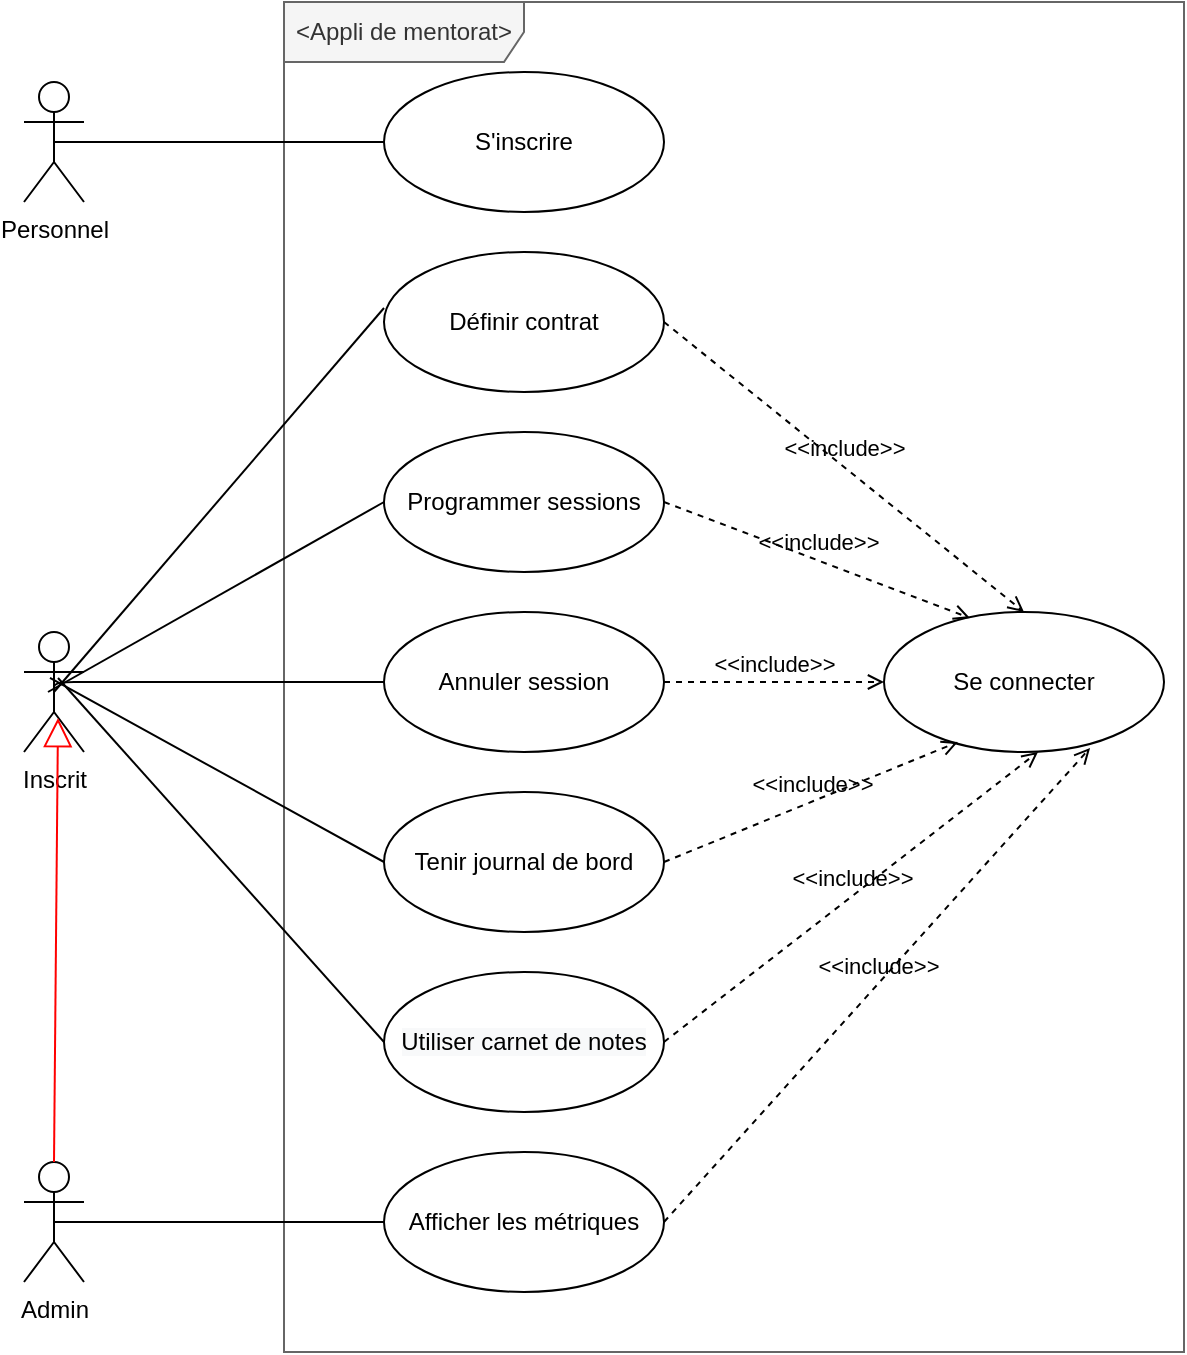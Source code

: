 <mxfile version="15.1.0" type="device" pages="5"><diagram id="xxMG99taoB5J-sArsZjC" name="User stories"><mxGraphModel dx="1550" dy="775" grid="1" gridSize="10" guides="1" tooltips="1" connect="1" arrows="1" fold="1" page="1" pageScale="1" pageWidth="827" pageHeight="1169" math="0" shadow="0"><root><mxCell id="0"/><mxCell id="1" parent="0"/><mxCell id="FmHyTKS54E8O2tWpRUdW-1" value="&amp;lt;Appli de mentorat&amp;gt;" style="shape=umlFrame;whiteSpace=wrap;html=1;width=120;height=30;fillColor=#f5f5f5;strokeColor=#666666;fontColor=#333333;" parent="1" vertex="1"><mxGeometry x="190" y="85" width="450" height="675" as="geometry"/></mxCell><mxCell id="FmHyTKS54E8O2tWpRUdW-2" value="S'inscrire" style="ellipse;whiteSpace=wrap;html=1;" parent="1" vertex="1"><mxGeometry x="240" y="120" width="140" height="70" as="geometry"/></mxCell><mxCell id="FmHyTKS54E8O2tWpRUdW-3" value="Définir contrat" style="ellipse;whiteSpace=wrap;html=1;" parent="1" vertex="1"><mxGeometry x="240" y="210" width="140" height="70" as="geometry"/></mxCell><mxCell id="FmHyTKS54E8O2tWpRUdW-4" value="Programmer sessions" style="ellipse;whiteSpace=wrap;html=1;" parent="1" vertex="1"><mxGeometry x="240" y="300" width="140" height="70" as="geometry"/></mxCell><mxCell id="FmHyTKS54E8O2tWpRUdW-5" value="Annuler session" style="ellipse;whiteSpace=wrap;html=1;" parent="1" vertex="1"><mxGeometry x="240" y="390" width="140" height="70" as="geometry"/></mxCell><mxCell id="FmHyTKS54E8O2tWpRUdW-6" value="Tenir journal de bord" style="ellipse;whiteSpace=wrap;html=1;" parent="1" vertex="1"><mxGeometry x="240" y="480" width="140" height="70" as="geometry"/></mxCell><mxCell id="FmHyTKS54E8O2tWpRUdW-7" value="&lt;span style=&quot;color: rgb(0 , 0 , 0) ; font-family: &amp;#34;helvetica&amp;#34; ; font-size: 12px ; font-style: normal ; font-weight: 400 ; letter-spacing: normal ; text-align: center ; text-indent: 0px ; text-transform: none ; word-spacing: 0px ; background-color: rgb(248 , 249 , 250) ; display: inline ; float: none&quot;&gt;Utiliser carnet de notes&lt;/span&gt;" style="ellipse;whiteSpace=wrap;html=1;" parent="1" vertex="1"><mxGeometry x="240" y="570" width="140" height="70" as="geometry"/></mxCell><mxCell id="FmHyTKS54E8O2tWpRUdW-8" value="Afficher les métriques" style="ellipse;whiteSpace=wrap;html=1;" parent="1" vertex="1"><mxGeometry x="240" y="660" width="140" height="70" as="geometry"/></mxCell><mxCell id="FmHyTKS54E8O2tWpRUdW-9" value="Se connecter" style="ellipse;whiteSpace=wrap;html=1;" parent="1" vertex="1"><mxGeometry x="490" y="390" width="140" height="70" as="geometry"/></mxCell><mxCell id="FmHyTKS54E8O2tWpRUdW-11" value="Inscrit" style="shape=umlActor;verticalLabelPosition=bottom;verticalAlign=top;html=1;" parent="1" vertex="1"><mxGeometry x="60" y="400" width="30" height="60" as="geometry"/></mxCell><mxCell id="FmHyTKS54E8O2tWpRUdW-15" value="Personnel" style="shape=umlActor;verticalLabelPosition=bottom;verticalAlign=top;html=1;" parent="1" vertex="1"><mxGeometry x="60" y="125" width="30" height="60" as="geometry"/></mxCell><mxCell id="FmHyTKS54E8O2tWpRUdW-16" value="" style="endArrow=none;html=1;exitX=0.5;exitY=0.5;exitDx=0;exitDy=0;exitPerimeter=0;" parent="1" source="FmHyTKS54E8O2tWpRUdW-15" target="FmHyTKS54E8O2tWpRUdW-2" edge="1"><mxGeometry relative="1" as="geometry"><mxPoint x="80" y="154.5" as="sourcePoint"/><mxPoint x="240" y="154.5" as="targetPoint"/></mxGeometry></mxCell><mxCell id="FmHyTKS54E8O2tWpRUdW-33" value="" style="endArrow=none;html=1;exitX=0.5;exitY=0.5;exitDx=0;exitDy=0;exitPerimeter=0;entryX=0;entryY=0.4;entryDx=0;entryDy=0;entryPerimeter=0;" parent="1" source="FmHyTKS54E8O2tWpRUdW-11" target="FmHyTKS54E8O2tWpRUdW-3" edge="1"><mxGeometry relative="1" as="geometry"><mxPoint x="80" y="250" as="sourcePoint"/><mxPoint x="240" y="250" as="targetPoint"/></mxGeometry></mxCell><mxCell id="FmHyTKS54E8O2tWpRUdW-36" value="" style="endArrow=none;html=1;entryX=0;entryY=0.5;entryDx=0;entryDy=0;" parent="1" target="FmHyTKS54E8O2tWpRUdW-4" edge="1"><mxGeometry relative="1" as="geometry"><mxPoint x="72" y="430" as="sourcePoint"/><mxPoint x="240" y="334.5" as="targetPoint"/></mxGeometry></mxCell><mxCell id="FmHyTKS54E8O2tWpRUdW-39" value="" style="endArrow=none;html=1;edgeStyle=orthogonalEdgeStyle;exitX=0.5;exitY=0.5;exitDx=0;exitDy=0;exitPerimeter=0;" parent="1" source="FmHyTKS54E8O2tWpRUdW-11" target="FmHyTKS54E8O2tWpRUdW-5" edge="1"><mxGeometry relative="1" as="geometry"><mxPoint x="80" y="424.5" as="sourcePoint"/><mxPoint x="240" y="424.5" as="targetPoint"/><Array as="points"><mxPoint x="75" y="425"/></Array></mxGeometry></mxCell><mxCell id="FmHyTKS54E8O2tWpRUdW-42" value="" style="endArrow=none;html=1;exitX=0.433;exitY=0.383;exitDx=0;exitDy=0;exitPerimeter=0;entryX=0;entryY=0.5;entryDx=0;entryDy=0;" parent="1" source="FmHyTKS54E8O2tWpRUdW-11" target="FmHyTKS54E8O2tWpRUdW-6" edge="1"><mxGeometry relative="1" as="geometry"><mxPoint x="80" y="514.5" as="sourcePoint"/><mxPoint x="240" y="514.5" as="targetPoint"/></mxGeometry></mxCell><mxCell id="FmHyTKS54E8O2tWpRUdW-45" value="" style="endArrow=none;html=1;exitX=0.567;exitY=0.383;exitDx=0;exitDy=0;exitPerimeter=0;entryX=0;entryY=0.5;entryDx=0;entryDy=0;" parent="1" source="FmHyTKS54E8O2tWpRUdW-11" target="FmHyTKS54E8O2tWpRUdW-7" edge="1"><mxGeometry relative="1" as="geometry"><mxPoint x="80" y="604.5" as="sourcePoint"/><mxPoint x="240" y="604.5" as="targetPoint"/></mxGeometry></mxCell><mxCell id="FmHyTKS54E8O2tWpRUdW-48" value="Admin" style="shape=umlActor;verticalLabelPosition=bottom;verticalAlign=top;html=1;" parent="1" vertex="1"><mxGeometry x="60" y="665" width="30" height="60" as="geometry"/></mxCell><mxCell id="FmHyTKS54E8O2tWpRUdW-49" value="" style="endArrow=none;html=1;exitX=0.5;exitY=0.5;exitDx=0;exitDy=0;exitPerimeter=0;" parent="1" source="FmHyTKS54E8O2tWpRUdW-48" target="FmHyTKS54E8O2tWpRUdW-8" edge="1"><mxGeometry relative="1" as="geometry"><mxPoint x="80" y="694.5" as="sourcePoint"/><mxPoint x="240" y="694.5" as="targetPoint"/></mxGeometry></mxCell><mxCell id="e8ai6siRkskZwNuBO6jc-1" value="&amp;lt;&amp;lt;include&amp;gt;&amp;gt;" style="html=1;verticalAlign=bottom;labelBackgroundColor=none;endArrow=open;endFill=0;dashed=1;strokeWidth=1;entryX=0;entryY=0.5;entryDx=0;entryDy=0;exitX=1;exitY=0.5;exitDx=0;exitDy=0;" parent="1" source="FmHyTKS54E8O2tWpRUdW-5" target="FmHyTKS54E8O2tWpRUdW-9" edge="1"><mxGeometry width="160" relative="1" as="geometry"><mxPoint x="330" y="390" as="sourcePoint"/><mxPoint x="490" y="390" as="targetPoint"/></mxGeometry></mxCell><mxCell id="e8ai6siRkskZwNuBO6jc-2" value="&amp;lt;&amp;lt;include&amp;gt;&amp;gt;" style="html=1;verticalAlign=bottom;labelBackgroundColor=none;endArrow=open;endFill=0;dashed=1;strokeWidth=1;exitX=1;exitY=0.5;exitDx=0;exitDy=0;entryX=0.307;entryY=0.043;entryDx=0;entryDy=0;entryPerimeter=0;" parent="1" source="FmHyTKS54E8O2tWpRUdW-4" target="FmHyTKS54E8O2tWpRUdW-9" edge="1"><mxGeometry width="160" relative="1" as="geometry"><mxPoint x="330" y="390" as="sourcePoint"/><mxPoint x="490" y="390" as="targetPoint"/></mxGeometry></mxCell><mxCell id="e8ai6siRkskZwNuBO6jc-3" value="&amp;lt;&amp;lt;include&amp;gt;&amp;gt;" style="html=1;verticalAlign=bottom;labelBackgroundColor=none;endArrow=open;endFill=0;dashed=1;strokeWidth=1;entryX=0.5;entryY=0;entryDx=0;entryDy=0;exitX=1;exitY=0.5;exitDx=0;exitDy=0;" parent="1" source="FmHyTKS54E8O2tWpRUdW-3" target="FmHyTKS54E8O2tWpRUdW-9" edge="1"><mxGeometry width="160" relative="1" as="geometry"><mxPoint x="380" y="245" as="sourcePoint"/><mxPoint x="540" y="160" as="targetPoint"/></mxGeometry></mxCell><mxCell id="e8ai6siRkskZwNuBO6jc-4" value="&amp;lt;&amp;lt;include&amp;gt;&amp;gt;" style="html=1;verticalAlign=bottom;labelBackgroundColor=none;endArrow=open;endFill=0;dashed=1;strokeWidth=1;exitX=1;exitY=0.5;exitDx=0;exitDy=0;entryX=0.264;entryY=0.929;entryDx=0;entryDy=0;entryPerimeter=0;" parent="1" source="FmHyTKS54E8O2tWpRUdW-6" target="FmHyTKS54E8O2tWpRUdW-9" edge="1"><mxGeometry width="160" relative="1" as="geometry"><mxPoint x="380" y="514.5" as="sourcePoint"/><mxPoint x="520" y="460" as="targetPoint"/></mxGeometry></mxCell><mxCell id="e8ai6siRkskZwNuBO6jc-5" value="&amp;lt;&amp;lt;include&amp;gt;&amp;gt;" style="html=1;verticalAlign=bottom;labelBackgroundColor=none;endArrow=open;endFill=0;dashed=1;strokeWidth=1;entryX=0.55;entryY=1;entryDx=0;entryDy=0;entryPerimeter=0;exitX=1;exitY=0.5;exitDx=0;exitDy=0;" parent="1" source="FmHyTKS54E8O2tWpRUdW-7" target="FmHyTKS54E8O2tWpRUdW-9" edge="1"><mxGeometry width="160" relative="1" as="geometry"><mxPoint x="380" y="604.5" as="sourcePoint"/><mxPoint x="540" y="604.5" as="targetPoint"/></mxGeometry></mxCell><mxCell id="e8ai6siRkskZwNuBO6jc-6" value="&amp;lt;&amp;lt;include&amp;gt;&amp;gt;" style="html=1;verticalAlign=bottom;labelBackgroundColor=none;endArrow=open;endFill=0;dashed=1;strokeWidth=1;exitX=1;exitY=0.5;exitDx=0;exitDy=0;entryX=0.736;entryY=0.971;entryDx=0;entryDy=0;entryPerimeter=0;" parent="1" source="FmHyTKS54E8O2tWpRUdW-8" target="FmHyTKS54E8O2tWpRUdW-9" edge="1"><mxGeometry width="160" relative="1" as="geometry"><mxPoint x="414" y="694.5" as="sourcePoint"/><mxPoint x="574" y="694.5" as="targetPoint"/><Array as="points"/></mxGeometry></mxCell><mxCell id="wRQydw5hJnG-8nKRjEl--2" value="" style="endArrow=block;endFill=0;endSize=12;html=1;strokeWidth=1;entryX=0.567;entryY=0.717;entryDx=0;entryDy=0;entryPerimeter=0;exitX=0.5;exitY=0;exitDx=0;exitDy=0;exitPerimeter=0;strokeColor=#FF0000;" parent="1" source="FmHyTKS54E8O2tWpRUdW-48" target="FmHyTKS54E8O2tWpRUdW-11" edge="1"><mxGeometry width="160" relative="1" as="geometry"><mxPoint x="20" y="590" as="sourcePoint"/><mxPoint x="180" y="590" as="targetPoint"/></mxGeometry></mxCell></root></mxGraphModel></diagram><diagram id="rMT4pav3FnabOSwRZ4Uh" name="S'authentifier"><mxGraphModel dx="1550" dy="775" grid="1" gridSize="10" guides="1" tooltips="1" connect="1" arrows="1" fold="1" page="1" pageScale="1" pageWidth="827" pageHeight="1169" math="0" shadow="0"><root><mxCell id="2ERHHPpa6v7RAwuLCjoi-0"/><mxCell id="2ERHHPpa6v7RAwuLCjoi-1" parent="2ERHHPpa6v7RAwuLCjoi-0"/><mxCell id="j7RnWyp7W5xwFCXasHeR-0" value="&amp;lt;Appli de mentorat&amp;gt;" style="shape=umlFrame;whiteSpace=wrap;html=1;width=130;height=30;fillColor=#f5f5f5;strokeColor=#666666;fontColor=#333333;" parent="2ERHHPpa6v7RAwuLCjoi-1" vertex="1"><mxGeometry x="100" y="40" width="700" height="680" as="geometry"/></mxCell><mxCell id="S0V_SHYb70VgIhYvworB-1" value="" style="shape=folder;fontStyle=1;tabWidth=110;tabHeight=30;tabPosition=left;html=1;boundedLbl=1;fillColor=#d5e8d4;strokeColor=#82b366;" parent="2ERHHPpa6v7RAwuLCjoi-1" vertex="1"><mxGeometry x="120" y="80" width="660" height="620" as="geometry"/></mxCell><mxCell id="S0V_SHYb70VgIhYvworB-2" value="&amp;lt;S'authentifier&amp;gt;" style="text;html=1;align=center;verticalAlign=middle;resizable=0;points=[];autosize=1;" parent="2ERHHPpa6v7RAwuLCjoi-1" vertex="1"><mxGeometry x="120" y="80" width="100" height="20" as="geometry"/></mxCell><mxCell id="S0V_SHYb70VgIhYvworB-4" value="S'inscrire" style="ellipse;whiteSpace=wrap;html=1;" parent="2ERHHPpa6v7RAwuLCjoi-1" vertex="1"><mxGeometry x="135" y="165" width="140" height="70" as="geometry"/></mxCell><mxCell id="S0V_SHYb70VgIhYvworB-5" value="Se connecter" style="ellipse;whiteSpace=wrap;html=1;" parent="2ERHHPpa6v7RAwuLCjoi-1" vertex="1"><mxGeometry x="135" y="470" width="140" height="70" as="geometry"/></mxCell><mxCell id="S0V_SHYb70VgIhYvworB-6" value="Demander nouveau mot de passe" style="ellipse;whiteSpace=wrap;html=1;" parent="2ERHHPpa6v7RAwuLCjoi-1" vertex="1"><mxGeometry x="135" y="580" width="140" height="70" as="geometry"/></mxCell><mxCell id="GPhp9tkEXIV-pd7ov_45-1" value="Etre mentor" style="ellipse;whiteSpace=wrap;html=1;" parent="2ERHHPpa6v7RAwuLCjoi-1" vertex="1"><mxGeometry x="380" y="120" width="140" height="70" as="geometry"/></mxCell><mxCell id="GPhp9tkEXIV-pd7ov_45-2" value="Etre mentoré" style="ellipse;whiteSpace=wrap;html=1;" parent="2ERHHPpa6v7RAwuLCjoi-1" vertex="1"><mxGeometry x="380" y="210" width="140" height="70" as="geometry"/></mxCell><mxCell id="GPhp9tkEXIV-pd7ov_45-15" value="Saisir identifiants" style="ellipse;whiteSpace=wrap;html=1;" parent="2ERHHPpa6v7RAwuLCjoi-1" vertex="1"><mxGeometry x="310" y="470" width="140" height="70" as="geometry"/></mxCell><mxCell id="PwpE0BoCxMGBGjCsXQA6-1" style="edgeStyle=none;rounded=0;orthogonalLoop=1;jettySize=auto;html=1;entryX=1;entryY=0.5;entryDx=0;entryDy=0;startArrow=block;startFill=0;strokeWidth=1;" parent="2ERHHPpa6v7RAwuLCjoi-1" source="S0V_SHYb70VgIhYvworB-6" target="S0V_SHYb70VgIhYvworB-6" edge="1"><mxGeometry relative="1" as="geometry"/></mxCell><mxCell id="odUfWeZU-wSgKhumBFus-2" value="&amp;lt;&amp;lt;extend&amp;gt;&amp;gt;" style="html=1;verticalAlign=bottom;labelBackgroundColor=none;endArrow=none;endFill=0;dashed=1;strokeWidth=1;startArrow=open;startFill=0;entryX=0;entryY=0.5;entryDx=0;entryDy=0;exitX=0.907;exitY=0.214;exitDx=0;exitDy=0;exitPerimeter=0;" parent="2ERHHPpa6v7RAwuLCjoi-1" source="S0V_SHYb70VgIhYvworB-4" target="GPhp9tkEXIV-pd7ov_45-1" edge="1"><mxGeometry width="160" relative="1" as="geometry"><mxPoint x="270" y="175" as="sourcePoint"/><mxPoint x="490" y="230" as="targetPoint"/></mxGeometry></mxCell><mxCell id="odUfWeZU-wSgKhumBFus-3" value="&amp;lt;&amp;lt;extend&amp;gt;&amp;gt;" style="html=1;verticalAlign=bottom;labelBackgroundColor=none;endArrow=none;endFill=0;dashed=1;strokeWidth=1;startArrow=open;startFill=0;entryX=0;entryY=0.5;entryDx=0;entryDy=0;" parent="2ERHHPpa6v7RAwuLCjoi-1" source="S0V_SHYb70VgIhYvworB-4" target="GPhp9tkEXIV-pd7ov_45-2" edge="1"><mxGeometry width="160" relative="1" as="geometry"><mxPoint x="289.997" y="285.251" as="sourcePoint"/><mxPoint x="360.5" y="260" as="targetPoint"/></mxGeometry></mxCell><mxCell id="EF47RLuWjm26YvjPb3Qa-0" value="Valider identifiants" style="ellipse;whiteSpace=wrap;html=1;" parent="2ERHHPpa6v7RAwuLCjoi-1" vertex="1"><mxGeometry x="500" y="470" width="140" height="70" as="geometry"/></mxCell><mxCell id="EF47RLuWjm26YvjPb3Qa-2" value="&amp;lt;&amp;lt;include&amp;gt;&amp;gt;" style="html=1;verticalAlign=bottom;labelBackgroundColor=none;endArrow=open;endFill=0;dashed=1;strokeWidth=1;entryX=0;entryY=0.5;entryDx=0;entryDy=0;exitX=1;exitY=0.5;exitDx=0;exitDy=0;" parent="2ERHHPpa6v7RAwuLCjoi-1" source="GPhp9tkEXIV-pd7ov_45-15" target="EF47RLuWjm26YvjPb3Qa-0" edge="1"><mxGeometry width="160" relative="1" as="geometry"><mxPoint x="438" y="495" as="sourcePoint"/><mxPoint x="490" y="430" as="targetPoint"/></mxGeometry></mxCell><mxCell id="EF47RLuWjm26YvjPb3Qa-6" value="Saisir courriel" style="ellipse;whiteSpace=wrap;html=1;" parent="2ERHHPpa6v7RAwuLCjoi-1" vertex="1"><mxGeometry x="500" y="580" width="140" height="70" as="geometry"/></mxCell><mxCell id="EF47RLuWjm26YvjPb3Qa-7" value="Valider courriel" style="ellipse;whiteSpace=wrap;html=1;" parent="2ERHHPpa6v7RAwuLCjoi-1" vertex="1"><mxGeometry x="380" y="330" width="140" height="70" as="geometry"/></mxCell><mxCell id="EF47RLuWjm26YvjPb3Qa-8" value="&amp;lt;&amp;lt;include&amp;gt;&amp;gt;" style="html=1;verticalAlign=bottom;labelBackgroundColor=none;endArrow=open;endFill=0;dashed=1;strokeWidth=1;entryX=0.5;entryY=1;entryDx=0;entryDy=0;exitX=1;exitY=0.5;exitDx=0;exitDy=0;edgeStyle=orthogonalEdgeStyle;" parent="2ERHHPpa6v7RAwuLCjoi-1" source="EF47RLuWjm26YvjPb3Qa-6" target="EF47RLuWjm26YvjPb3Qa-7" edge="1"><mxGeometry width="160" relative="1" as="geometry"><mxPoint x="545" y="600" as="sourcePoint"/><mxPoint x="650" y="450" as="targetPoint"/><Array as="points"><mxPoint x="680" y="615"/><mxPoint x="680" y="440"/><mxPoint x="450" y="440"/></Array></mxGeometry></mxCell><mxCell id="EF47RLuWjm26YvjPb3Qa-9" value="" style="endArrow=none;html=1;strokeWidth=1;exitX=1;exitY=0.5;exitDx=0;exitDy=0;entryX=0;entryY=0.5;entryDx=0;entryDy=0;" parent="2ERHHPpa6v7RAwuLCjoi-1" source="S0V_SHYb70VgIhYvworB-6" target="EF47RLuWjm26YvjPb3Qa-6" edge="1"><mxGeometry relative="1" as="geometry"><mxPoint x="330" y="350" as="sourcePoint"/><mxPoint x="488" y="615" as="targetPoint"/></mxGeometry></mxCell><mxCell id="cbPgDNqCcYrBFkfq__QP-0" value="Personnel" style="shape=umlActor;verticalLabelPosition=bottom;verticalAlign=top;html=1;" parent="2ERHHPpa6v7RAwuLCjoi-1" vertex="1"><mxGeometry x="20" y="360" width="30" height="60" as="geometry"/></mxCell><mxCell id="o_ihsLql0Jw2gzLLkBc9-0" value="" style="endArrow=none;html=1;exitX=0.5;exitY=0.5;exitDx=0;exitDy=0;exitPerimeter=0;entryX=0;entryY=0.5;entryDx=0;entryDy=0;" parent="2ERHHPpa6v7RAwuLCjoi-1" source="cbPgDNqCcYrBFkfq__QP-0" target="S0V_SHYb70VgIhYvworB-4" edge="1"><mxGeometry relative="1" as="geometry"><mxPoint x="90" y="180" as="sourcePoint"/><mxPoint x="255" y="179.5" as="targetPoint"/></mxGeometry></mxCell><mxCell id="A_Xoj-Sh-aYl7KlaR8u_-3" value="" style="endArrow=none;html=1;exitX=0.5;exitY=0.5;exitDx=0;exitDy=0;exitPerimeter=0;entryX=0;entryY=0.5;entryDx=0;entryDy=0;" parent="2ERHHPpa6v7RAwuLCjoi-1" source="cbPgDNqCcYrBFkfq__QP-0" target="S0V_SHYb70VgIhYvworB-5" edge="1"><mxGeometry relative="1" as="geometry"><mxPoint x="55" y="560" as="sourcePoint"/><mxPoint x="220" y="465" as="targetPoint"/></mxGeometry></mxCell><mxCell id="sFeUp8UKxrBwieZbuLTX-0" value="&amp;lt;&amp;lt;include&amp;gt;&amp;gt;" style="html=1;verticalAlign=bottom;labelBackgroundColor=none;endArrow=open;endFill=0;dashed=1;strokeWidth=1;exitX=0.5;exitY=1;exitDx=0;exitDy=0;entryX=0;entryY=0.5;entryDx=0;entryDy=0;edgeStyle=orthogonalEdgeStyle;" parent="2ERHHPpa6v7RAwuLCjoi-1" source="S0V_SHYb70VgIhYvworB-4" target="EF47RLuWjm26YvjPb3Qa-7" edge="1"><mxGeometry width="160" relative="1" as="geometry"><mxPoint x="480" y="140" as="sourcePoint"/><mxPoint x="640" y="140" as="targetPoint"/></mxGeometry></mxCell><mxCell id="MrNzYVRxU2YU7EEBgVSL-1" value="" style="endArrow=none;html=1;edgeStyle=orthogonalEdgeStyle;entryX=0;entryY=0.5;entryDx=0;entryDy=0;" parent="2ERHHPpa6v7RAwuLCjoi-1" source="S0V_SHYb70VgIhYvworB-5" target="GPhp9tkEXIV-pd7ov_45-15" edge="1"><mxGeometry relative="1" as="geometry"><mxPoint x="330" y="630" as="sourcePoint"/><mxPoint x="490" y="630" as="targetPoint"/></mxGeometry></mxCell><mxCell id="MrNzYVRxU2YU7EEBgVSL-4" value="" style="endArrow=none;html=1;exitX=0.5;exitY=0.5;exitDx=0;exitDy=0;exitPerimeter=0;entryX=0;entryY=0.5;entryDx=0;entryDy=0;" parent="2ERHHPpa6v7RAwuLCjoi-1" source="cbPgDNqCcYrBFkfq__QP-0" target="S0V_SHYb70VgIhYvworB-6" edge="1"><mxGeometry relative="1" as="geometry"><mxPoint x="55" y="560" as="sourcePoint"/><mxPoint x="145" y="515" as="targetPoint"/></mxGeometry></mxCell><mxCell id="MrNzYVRxU2YU7EEBgVSL-5" value="Admin" style="shape=umlActor;verticalLabelPosition=bottom;verticalAlign=top;html=1;" parent="2ERHHPpa6v7RAwuLCjoi-1" vertex="1"><mxGeometry x="20" y="600" width="30" height="60" as="geometry"/></mxCell><mxCell id="MrNzYVRxU2YU7EEBgVSL-6" value="Valider" style="ellipse;whiteSpace=wrap;html=1;" parent="2ERHHPpa6v7RAwuLCjoi-1" vertex="1"><mxGeometry x="580" y="165" width="140" height="70" as="geometry"/></mxCell><mxCell id="MrNzYVRxU2YU7EEBgVSL-7" value="" style="endArrow=none;html=1;entryX=0.5;entryY=0.5;entryDx=0;entryDy=0;entryPerimeter=0;exitX=1;exitY=0.5;exitDx=0;exitDy=0;edgeStyle=orthogonalEdgeStyle;" parent="2ERHHPpa6v7RAwuLCjoi-1" source="MrNzYVRxU2YU7EEBgVSL-6" target="MrNzYVRxU2YU7EEBgVSL-5" edge="1"><mxGeometry relative="1" as="geometry"><mxPoint x="660" y="449.5" as="sourcePoint"/><mxPoint x="820" y="449.5" as="targetPoint"/><Array as="points"><mxPoint x="750" y="200"/><mxPoint x="750" y="680"/><mxPoint x="80" y="680"/><mxPoint x="80" y="630"/></Array></mxGeometry></mxCell><mxCell id="MrNzYVRxU2YU7EEBgVSL-10" value="&amp;lt;&amp;lt;include&amp;gt;&amp;gt;" style="html=1;verticalAlign=bottom;labelBackgroundColor=none;endArrow=open;endFill=0;dashed=1;exitX=1;exitY=0.5;exitDx=0;exitDy=0;entryX=0;entryY=0;entryDx=0;entryDy=0;" parent="2ERHHPpa6v7RAwuLCjoi-1" source="GPhp9tkEXIV-pd7ov_45-1" target="MrNzYVRxU2YU7EEBgVSL-6" edge="1"><mxGeometry width="160" relative="1" as="geometry"><mxPoint x="520" y="130" as="sourcePoint"/><mxPoint x="680" y="130" as="targetPoint"/></mxGeometry></mxCell><mxCell id="MrNzYVRxU2YU7EEBgVSL-11" value="&amp;lt;&amp;lt;include&amp;gt;&amp;gt;" style="html=1;verticalAlign=bottom;labelBackgroundColor=none;endArrow=open;endFill=0;dashed=1;exitX=1;exitY=0.5;exitDx=0;exitDy=0;entryX=0;entryY=1;entryDx=0;entryDy=0;" parent="2ERHHPpa6v7RAwuLCjoi-1" source="GPhp9tkEXIV-pd7ov_45-2" target="MrNzYVRxU2YU7EEBgVSL-6" edge="1"><mxGeometry width="160" relative="1" as="geometry"><mxPoint x="530" y="165" as="sourcePoint"/><mxPoint x="610.503" y="185.251" as="targetPoint"/></mxGeometry></mxCell><mxCell id="jja-huO2u90v6hv5D0J9-22" value="Saisir nouveau mot de passe" style="ellipse;whiteSpace=wrap;html=1;" parent="2ERHHPpa6v7RAwuLCjoi-1" vertex="1"><mxGeometry x="580" y="330" width="140" height="70" as="geometry"/></mxCell><mxCell id="jja-huO2u90v6hv5D0J9-23" value="" style="endArrow=none;html=1;edgeStyle=orthogonalEdgeStyle;exitX=1;exitY=0.5;exitDx=0;exitDy=0;" parent="2ERHHPpa6v7RAwuLCjoi-1" source="EF47RLuWjm26YvjPb3Qa-7" target="jja-huO2u90v6hv5D0J9-22" edge="1"><mxGeometry relative="1" as="geometry"><mxPoint x="330" y="420" as="sourcePoint"/><mxPoint x="490" y="420" as="targetPoint"/></mxGeometry></mxCell><mxCell id="6pAFUznh-E831EWAXJQw-2" style="edgeStyle=none;rounded=0;orthogonalLoop=1;jettySize=auto;html=1;exitX=0.5;exitY=1;exitDx=0;exitDy=0;exitPerimeter=0;" parent="2ERHHPpa6v7RAwuLCjoi-1" source="S0V_SHYb70VgIhYvworB-1" target="S0V_SHYb70VgIhYvworB-1" edge="1"><mxGeometry relative="1" as="geometry"/></mxCell><mxCell id="jFrq_0n9LJGUu7UZICRH-0" value="" style="endArrow=block;endFill=0;endSize=12;html=1;strokeWidth=1;exitX=0.52;exitY=0.233;exitDx=0;exitDy=0;exitPerimeter=0;entryX=0.44;entryY=0.7;entryDx=0;entryDy=0;entryPerimeter=0;strokeColor=#FF0000;" parent="2ERHHPpa6v7RAwuLCjoi-1" source="MrNzYVRxU2YU7EEBgVSL-5" target="cbPgDNqCcYrBFkfq__QP-0" edge="1"><mxGeometry width="160" relative="1" as="geometry"><mxPoint x="134" y="959.98" as="sourcePoint"/><mxPoint x="134" y="330" as="targetPoint"/></mxGeometry></mxCell></root></mxGraphModel></diagram><diagram id="YoHTp85okX1jM6USLY9H" name="Gérer Utilisateurs"><mxGraphModel dx="1550" dy="775" grid="1" gridSize="10" guides="1" tooltips="1" connect="1" arrows="1" fold="1" page="1" pageScale="1" pageWidth="827" pageHeight="1169" math="0" shadow="0"><root><mxCell id="NHsLMg8W3tph4saLJ2y4-0"/><mxCell id="NHsLMg8W3tph4saLJ2y4-1" parent="NHsLMg8W3tph4saLJ2y4-0"/><mxCell id="NHsLMg8W3tph4saLJ2y4-2" value="&amp;lt;Appli de mentorat&amp;gt;" style="shape=umlFrame;whiteSpace=wrap;html=1;width=130;height=30;fillColor=#f5f5f5;strokeColor=#666666;fontColor=#333333;" parent="NHsLMg8W3tph4saLJ2y4-1" vertex="1"><mxGeometry x="130" y="10" width="690" height="1230" as="geometry"/></mxCell><mxCell id="6SP6ylc7PQ6Ja80EZ_PJ-0" value="&amp;lt;S'authentifier&amp;gt;" style="shape=folder;fontStyle=1;spacingTop=10;tabWidth=40;tabHeight=14;tabPosition=left;html=1;fillColor=#d5e8d4;strokeColor=#82b366;" parent="NHsLMg8W3tph4saLJ2y4-1" vertex="1"><mxGeometry x="670" y="10" width="110" height="50" as="geometry"/></mxCell><mxCell id="KX0d1G-GhRUmcb4GyE4L-0" value="" style="shape=folder;fontStyle=1;spacingTop=10;tabWidth=150;tabHeight=30;tabPosition=left;html=1;fillColor=#dae8fc;strokeColor=#6c8ebf;" parent="NHsLMg8W3tph4saLJ2y4-1" vertex="1"><mxGeometry x="145" y="45" width="660" height="1175" as="geometry"/></mxCell><mxCell id="Aj-hn9oFOSfumuJGc_nW-0" value="&amp;lt;Gérer Utilisateurs&amp;gt;" style="text;html=1;align=center;verticalAlign=middle;resizable=0;points=[];autosize=1;strokeColor=none;" parent="NHsLMg8W3tph4saLJ2y4-1" vertex="1"><mxGeometry x="160" y="45" width="120" height="20" as="geometry"/></mxCell><mxCell id="J3qobcc3qLqmZKSE7zUg-0" value="&amp;lt;&amp;lt;include&amp;gt;&amp;gt;" style="html=1;verticalAlign=bottom;labelBackgroundColor=none;endArrow=open;endFill=0;dashed=1;strokeWidth=1;exitX=0.495;exitY=0.024;exitDx=0;exitDy=0;exitPerimeter=0;entryX=0;entryY=0;entryDx=0;entryDy=32;entryPerimeter=0;" parent="NHsLMg8W3tph4saLJ2y4-1" source="KX0d1G-GhRUmcb4GyE4L-0" target="6SP6ylc7PQ6Ja80EZ_PJ-0" edge="1"><mxGeometry width="160" relative="1" as="geometry"><mxPoint x="640" y="210" as="sourcePoint"/><mxPoint x="800" y="210" as="targetPoint"/></mxGeometry></mxCell><mxCell id="J3qobcc3qLqmZKSE7zUg-1" value="Modifier mot de passe" style="ellipse;whiteSpace=wrap;html=1;" parent="NHsLMg8W3tph4saLJ2y4-1" vertex="1"><mxGeometry x="210" y="180" width="140" height="70" as="geometry"/></mxCell><mxCell id="9D6byPsnE93FnE4ZjmAP-7" value="Etre mentor" style="ellipse;whiteSpace=wrap;html=1;" parent="NHsLMg8W3tph4saLJ2y4-1" vertex="1"><mxGeometry x="426.5" y="180" width="140" height="70" as="geometry"/></mxCell><mxCell id="9D6byPsnE93FnE4ZjmAP-8" value="Ne plus être mentor" style="ellipse;whiteSpace=wrap;html=1;" parent="NHsLMg8W3tph4saLJ2y4-1" vertex="1"><mxGeometry x="426.5" y="270" width="140" height="70" as="geometry"/></mxCell><mxCell id="9D6byPsnE93FnE4ZjmAP-9" value="Etre mentoré" style="ellipse;whiteSpace=wrap;html=1;" parent="NHsLMg8W3tph4saLJ2y4-1" vertex="1"><mxGeometry x="426.5" y="360" width="140" height="70" as="geometry"/></mxCell><mxCell id="9D6byPsnE93FnE4ZjmAP-10" value="Ne plus être mentoré" style="ellipse;whiteSpace=wrap;html=1;" parent="NHsLMg8W3tph4saLJ2y4-1" vertex="1"><mxGeometry x="426.5" y="450" width="140" height="70" as="geometry"/></mxCell><mxCell id="9D6byPsnE93FnE4ZjmAP-11" value="Se désincrire" style="ellipse;whiteSpace=wrap;html=1;" parent="NHsLMg8W3tph4saLJ2y4-1" vertex="1"><mxGeometry x="426.5" y="540" width="140" height="70" as="geometry"/></mxCell><mxCell id="LHadLgJd4B875U3xi8Tw-1" value="&amp;lt;&amp;lt;extend&amp;gt;&amp;gt;" style="html=1;verticalAlign=bottom;labelBackgroundColor=none;endArrow=none;endFill=0;dashed=1;strokeWidth=1;startArrow=open;startFill=0;entryX=0;entryY=0.5;entryDx=0;entryDy=0;" parent="NHsLMg8W3tph4saLJ2y4-1" source="7BVA6XTed1bG6cJTuEuZ-0" target="9D6byPsnE93FnE4ZjmAP-8" edge="1"><mxGeometry width="160" relative="1" as="geometry"><mxPoint x="325.48" y="369.03" as="sourcePoint"/><mxPoint x="432.5" y="225" as="targetPoint"/></mxGeometry></mxCell><mxCell id="LHadLgJd4B875U3xi8Tw-2" value="&amp;lt;&amp;lt;extend&amp;gt;&amp;gt;" style="html=1;verticalAlign=bottom;labelBackgroundColor=none;endArrow=none;endFill=0;dashed=1;strokeWidth=1;startArrow=open;startFill=0;entryX=0;entryY=0.5;entryDx=0;entryDy=0;" parent="NHsLMg8W3tph4saLJ2y4-1" source="7BVA6XTed1bG6cJTuEuZ-0" target="9D6byPsnE93FnE4ZjmAP-9" edge="1"><mxGeometry width="160" relative="1" as="geometry"><mxPoint x="352.5" y="395" as="sourcePoint"/><mxPoint x="436.5" y="315" as="targetPoint"/></mxGeometry></mxCell><mxCell id="LHadLgJd4B875U3xi8Tw-3" value="&amp;lt;&amp;lt;extend&amp;gt;&amp;gt;" style="html=1;verticalAlign=bottom;labelBackgroundColor=none;endArrow=none;endFill=0;dashed=1;strokeWidth=1;startArrow=open;startFill=0;entryX=0;entryY=0.5;entryDx=0;entryDy=0;" parent="NHsLMg8W3tph4saLJ2y4-1" source="7BVA6XTed1bG6cJTuEuZ-0" target="9D6byPsnE93FnE4ZjmAP-10" edge="1"><mxGeometry width="160" relative="1" as="geometry"><mxPoint x="322.5" y="420" as="sourcePoint"/><mxPoint x="436.5" y="405" as="targetPoint"/></mxGeometry></mxCell><mxCell id="LHadLgJd4B875U3xi8Tw-4" value="&amp;lt;&amp;lt;extend&amp;gt;&amp;gt;" style="html=1;verticalAlign=bottom;labelBackgroundColor=none;endArrow=none;endFill=0;dashed=1;strokeWidth=1;startArrow=open;startFill=0;entryX=0;entryY=0.5;entryDx=0;entryDy=0;exitX=0.5;exitY=1;exitDx=0;exitDy=0;" parent="NHsLMg8W3tph4saLJ2y4-1" source="7BVA6XTed1bG6cJTuEuZ-0" target="9D6byPsnE93FnE4ZjmAP-11" edge="1"><mxGeometry width="160" relative="1" as="geometry"><mxPoint x="282.5" y="430" as="sourcePoint"/><mxPoint x="422.5" y="565" as="targetPoint"/></mxGeometry></mxCell><mxCell id="LHadLgJd4B875U3xi8Tw-5" value="Vérifier contrat&amp;nbsp;" style="ellipse;whiteSpace=wrap;html=1;" parent="NHsLMg8W3tph4saLJ2y4-1" vertex="1"><mxGeometry x="607.5" y="360" width="140" height="70" as="geometry"/></mxCell><mxCell id="LHadLgJd4B875U3xi8Tw-6" value="&amp;lt;&amp;lt;include&amp;gt;&amp;gt;" style="html=1;verticalAlign=bottom;labelBackgroundColor=none;endArrow=open;endFill=0;dashed=1;strokeWidth=1;exitX=1;exitY=0.5;exitDx=0;exitDy=0;entryX=0;entryY=0;entryDx=0;entryDy=0;" parent="NHsLMg8W3tph4saLJ2y4-1" source="9D6byPsnE93FnE4ZjmAP-8" target="LHadLgJd4B875U3xi8Tw-5" edge="1"><mxGeometry width="160" relative="1" as="geometry"><mxPoint x="342.5" y="410" as="sourcePoint"/><mxPoint x="502.5" y="410" as="targetPoint"/></mxGeometry></mxCell><mxCell id="LHadLgJd4B875U3xi8Tw-8" value="&amp;lt;&amp;lt;include&amp;gt;&amp;gt;" style="html=1;verticalAlign=bottom;labelBackgroundColor=none;endArrow=open;endFill=0;dashed=1;strokeWidth=1;exitX=1;exitY=0.5;exitDx=0;exitDy=0;" parent="NHsLMg8W3tph4saLJ2y4-1" source="9D6byPsnE93FnE4ZjmAP-10" target="LHadLgJd4B875U3xi8Tw-5" edge="1"><mxGeometry width="160" relative="1" as="geometry"><mxPoint x="616.5" y="510" as="sourcePoint"/><mxPoint x="642.5" y="400" as="targetPoint"/></mxGeometry></mxCell><mxCell id="Uo1X4E9xz-rgFfIohSAl-0" value="Inscrit" style="shape=umlActor;verticalLabelPosition=bottom;verticalAlign=top;html=1;" parent="NHsLMg8W3tph4saLJ2y4-1" vertex="1"><mxGeometry x="70" y="250" width="30" height="60" as="geometry"/></mxCell><mxCell id="Uo1X4E9xz-rgFfIohSAl-1" value="" style="endArrow=none;html=1;exitX=0.633;exitY=0.633;exitDx=0;exitDy=0;exitPerimeter=0;entryX=0;entryY=0.5;entryDx=0;entryDy=0;" parent="NHsLMg8W3tph4saLJ2y4-1" source="Uo1X4E9xz-rgFfIohSAl-0" target="LRkC23erMjYEEeu0K1Uz-1" edge="1"><mxGeometry relative="1" as="geometry"><mxPoint x="80" y="434.5" as="sourcePoint"/><mxPoint x="155" y="435" as="targetPoint"/></mxGeometry></mxCell><mxCell id="Uo1X4E9xz-rgFfIohSAl-3" value="" style="endArrow=none;html=1;exitX=0.5;exitY=0.5;exitDx=0;exitDy=0;exitPerimeter=0;entryX=0;entryY=0.5;entryDx=0;entryDy=0;" parent="NHsLMg8W3tph4saLJ2y4-1" source="Uo1X4E9xz-rgFfIohSAl-0" target="7BVA6XTed1bG6cJTuEuZ-0" edge="1"><mxGeometry relative="1" as="geometry"><mxPoint x="100" y="430" as="sourcePoint"/><mxPoint x="215" y="705" as="targetPoint"/></mxGeometry></mxCell><mxCell id="7BVA6XTed1bG6cJTuEuZ-0" value="Modifier inscription" style="ellipse;whiteSpace=wrap;html=1;" parent="NHsLMg8W3tph4saLJ2y4-1" vertex="1"><mxGeometry x="210" y="360" width="140" height="70" as="geometry"/></mxCell><mxCell id="7BVA6XTed1bG6cJTuEuZ-1" value="&amp;lt;&amp;lt;extend&amp;gt;&amp;gt;" style="html=1;verticalAlign=bottom;labelBackgroundColor=none;endArrow=none;endFill=0;dashed=1;strokeWidth=1;startArrow=open;startFill=0;exitX=0.443;exitY=0;exitDx=0;exitDy=0;exitPerimeter=0;entryX=0;entryY=0.5;entryDx=0;entryDy=0;" parent="NHsLMg8W3tph4saLJ2y4-1" source="7BVA6XTed1bG6cJTuEuZ-0" target="9D6byPsnE93FnE4ZjmAP-7" edge="1"><mxGeometry width="160" relative="1" as="geometry"><mxPoint x="342.5" y="310" as="sourcePoint"/><mxPoint x="422.5" y="215" as="targetPoint"/></mxGeometry></mxCell><mxCell id="LRkC23erMjYEEeu0K1Uz-0" value="" style="endArrow=none;html=1;exitX=0.5;exitY=0.633;exitDx=0;exitDy=0;exitPerimeter=0;entryX=0;entryY=0.5;entryDx=0;entryDy=0;" parent="NHsLMg8W3tph4saLJ2y4-1" source="Uo1X4E9xz-rgFfIohSAl-0" target="J3qobcc3qLqmZKSE7zUg-1" edge="1"><mxGeometry relative="1" as="geometry"><mxPoint x="95" y="290" as="sourcePoint"/><mxPoint x="225" y="290" as="targetPoint"/></mxGeometry></mxCell><mxCell id="LRkC23erMjYEEeu0K1Uz-1" value="Modifier courriel" style="ellipse;whiteSpace=wrap;html=1;" parent="NHsLMg8W3tph4saLJ2y4-1" vertex="1"><mxGeometry x="210" y="90" width="140" height="70" as="geometry"/></mxCell><mxCell id="LRkC23erMjYEEeu0K1Uz-2" style="edgeStyle=orthogonalEdgeStyle;rounded=0;orthogonalLoop=1;jettySize=auto;html=1;exitX=0.5;exitY=0.5;exitDx=0;exitDy=0;exitPerimeter=0;entryX=0.5;entryY=0.667;entryDx=0;entryDy=0;entryPerimeter=0;" parent="NHsLMg8W3tph4saLJ2y4-1" source="Uo1X4E9xz-rgFfIohSAl-0" target="Uo1X4E9xz-rgFfIohSAl-0" edge="1"><mxGeometry relative="1" as="geometry"/></mxCell><mxCell id="Q7Qfx9fc2lyzZib6k-_u-0" value="&amp;lt;&amp;lt;include&amp;gt;&amp;gt;" style="html=1;verticalAlign=bottom;labelBackgroundColor=none;endArrow=open;endFill=0;dashed=1;strokeWidth=1;exitX=1;exitY=0.5;exitDx=0;exitDy=0;entryX=0;entryY=0.5;entryDx=0;entryDy=0;" parent="NHsLMg8W3tph4saLJ2y4-1" source="LRkC23erMjYEEeu0K1Uz-1" target="Q7Qfx9fc2lyzZib6k-_u-1" edge="1"><mxGeometry width="160" relative="1" as="geometry"><mxPoint x="250" y="45" as="sourcePoint"/><mxPoint x="685" y="-50" as="targetPoint"/></mxGeometry></mxCell><mxCell id="Q7Qfx9fc2lyzZib6k-_u-1" value="Valider courriel" style="ellipse;whiteSpace=wrap;html=1;" parent="NHsLMg8W3tph4saLJ2y4-1" vertex="1"><mxGeometry x="426.5" y="90" width="140" height="70" as="geometry"/></mxCell><mxCell id="G6GJxD4wfTadGH8WS_MB-5" value="" style="endArrow=block;endFill=0;endSize=12;html=1;strokeWidth=1;exitX=0.5;exitY=0.283;exitDx=0;exitDy=0;exitPerimeter=0;entryX=0.5;entryY=0.7;entryDx=0;entryDy=0;entryPerimeter=0;strokeColor=#FF0000;" parent="NHsLMg8W3tph4saLJ2y4-1" source="G6GJxD4wfTadGH8WS_MB-6" target="Uo1X4E9xz-rgFfIohSAl-0" edge="1"><mxGeometry width="160" relative="1" as="geometry"><mxPoint x="114.99" y="910.04" as="sourcePoint"/><mxPoint x="85.99" y="540.02" as="targetPoint"/></mxGeometry></mxCell><mxCell id="G6GJxD4wfTadGH8WS_MB-6" value="Admin" style="shape=umlActor;verticalLabelPosition=bottom;verticalAlign=top;html=1;" parent="NHsLMg8W3tph4saLJ2y4-1" vertex="1"><mxGeometry x="80" y="975" width="30" height="60" as="geometry"/></mxCell><mxCell id="54RGEQqrHrsI0nBHoODn-0" value="" style="endArrow=none;html=1;exitX=0.5;exitY=0.5;exitDx=0;exitDy=0;exitPerimeter=0;" parent="NHsLMg8W3tph4saLJ2y4-1" source="G6GJxD4wfTadGH8WS_MB-6" target="GXD1HQIv1aAuFTtWOuSF-109" edge="1"><mxGeometry relative="1" as="geometry"><mxPoint x="185" y="630" as="sourcePoint"/><mxPoint x="220" y="915" as="targetPoint"/></mxGeometry></mxCell><mxCell id="F48HmGf2Ppgo95NpfO---11" value="&amp;lt;&amp;lt;include&amp;gt;&amp;gt;" style="html=1;verticalAlign=bottom;labelBackgroundColor=none;endArrow=open;endFill=0;dashed=1;strokeWidth=1;exitX=1;exitY=0.5;exitDx=0;exitDy=0;edgeStyle=orthogonalEdgeStyle;entryX=0.968;entryY=0.329;entryDx=0;entryDy=0;entryPerimeter=0;" parent="NHsLMg8W3tph4saLJ2y4-1" source="GXD1HQIv1aAuFTtWOuSF-106" target="LHadLgJd4B875U3xi8Tw-5" edge="1"><mxGeometry width="160" relative="1" as="geometry"><mxPoint x="680" y="1245" as="sourcePoint"/><mxPoint x="680" y="570" as="targetPoint"/><Array as="points"><mxPoint x="790" y="1155"/><mxPoint x="790" y="383"/></Array></mxGeometry></mxCell><mxCell id="F48HmGf2Ppgo95NpfO---12" value="&amp;lt;&amp;lt;include&amp;gt;&amp;gt;" style="html=1;verticalAlign=bottom;labelBackgroundColor=none;endArrow=open;endFill=0;dashed=1;strokeWidth=1;exitX=1;exitY=0.5;exitDx=0;exitDy=0;edgeStyle=orthogonalEdgeStyle;" parent="NHsLMg8W3tph4saLJ2y4-1" source="GXD1HQIv1aAuFTtWOuSF-102" target="LHadLgJd4B875U3xi8Tw-5" edge="1"><mxGeometry width="160" relative="1" as="geometry"><mxPoint x="680" y="1155" as="sourcePoint"/><mxPoint x="665" y="550" as="targetPoint"/><Array as="points"><mxPoint x="780" y="1065"/><mxPoint x="780" y="410"/></Array></mxGeometry></mxCell><mxCell id="GXD1HQIv1aAuFTtWOuSF-27" value="Demander droits admin" style="ellipse;whiteSpace=wrap;html=1;" parent="NHsLMg8W3tph4saLJ2y4-1" vertex="1"><mxGeometry x="426.5" y="630" width="140" height="70" as="geometry"/></mxCell><mxCell id="GXD1HQIv1aAuFTtWOuSF-28" value="&amp;lt;&amp;lt;extend&amp;gt;&amp;gt;" style="html=1;verticalAlign=bottom;labelBackgroundColor=none;endArrow=none;endFill=0;dashed=1;strokeWidth=1;startArrow=open;startFill=0;entryX=0;entryY=0.5;entryDx=0;entryDy=0;exitX=1;exitY=0;exitDx=0;exitDy=0;" parent="NHsLMg8W3tph4saLJ2y4-1" source="GXD1HQIv1aAuFTtWOuSF-29" target="GXD1HQIv1aAuFTtWOuSF-27" edge="1"><mxGeometry width="160" relative="1" as="geometry"><mxPoint x="388.819" y="681.747" as="sourcePoint"/><mxPoint x="398.09" y="630" as="targetPoint"/></mxGeometry></mxCell><mxCell id="GXD1HQIv1aAuFTtWOuSF-29" value="Gérer droits admin" style="ellipse;whiteSpace=wrap;html=1;" parent="NHsLMg8W3tph4saLJ2y4-1" vertex="1"><mxGeometry x="220" y="680" width="140" height="70" as="geometry"/></mxCell><mxCell id="GXD1HQIv1aAuFTtWOuSF-30" value="&amp;lt;&amp;lt;extend&amp;gt;&amp;gt;" style="html=1;verticalAlign=bottom;labelBackgroundColor=none;endArrow=none;endFill=0;dashed=1;strokeWidth=1;startArrow=open;startFill=0;exitX=1;exitY=1;exitDx=0;exitDy=0;entryX=0;entryY=0.5;entryDx=0;entryDy=0;" parent="NHsLMg8W3tph4saLJ2y4-1" source="GXD1HQIv1aAuFTtWOuSF-29" target="GXD1HQIv1aAuFTtWOuSF-31" edge="1"><mxGeometry width="160" relative="1" as="geometry"><mxPoint x="395.997" y="549.749" as="sourcePoint"/><mxPoint x="439.72" y="584.03" as="targetPoint"/></mxGeometry></mxCell><mxCell id="GXD1HQIv1aAuFTtWOuSF-31" value="Décommander droits admin" style="ellipse;whiteSpace=wrap;html=1;" parent="NHsLMg8W3tph4saLJ2y4-1" vertex="1"><mxGeometry x="426.5" y="720" width="140" height="70" as="geometry"/></mxCell><mxCell id="GXD1HQIv1aAuFTtWOuSF-32" value="" style="endArrow=none;html=1;entryX=0;entryY=0.5;entryDx=0;entryDy=0;exitX=0.5;exitY=0.5;exitDx=0;exitDy=0;exitPerimeter=0;" parent="NHsLMg8W3tph4saLJ2y4-1" source="Uo1X4E9xz-rgFfIohSAl-0" target="GXD1HQIv1aAuFTtWOuSF-29" edge="1"><mxGeometry relative="1" as="geometry"><mxPoint x="360" y="1035" as="sourcePoint"/><mxPoint x="380" y="1035" as="targetPoint"/></mxGeometry></mxCell><mxCell id="GXD1HQIv1aAuFTtWOuSF-92" value="Valider mentor" style="ellipse;whiteSpace=wrap;html=1;" parent="NHsLMg8W3tph4saLJ2y4-1" vertex="1"><mxGeometry x="555" y="810" width="140" height="70" as="geometry"/></mxCell><mxCell id="GXD1HQIv1aAuFTtWOuSF-93" value="&amp;lt;&amp;lt;extend&amp;gt;&amp;gt;" style="html=1;verticalAlign=bottom;labelBackgroundColor=none;endArrow=none;endFill=0;dashed=1;strokeWidth=1;startArrow=open;startFill=0;entryX=0;entryY=0.5;entryDx=0;entryDy=0;" parent="NHsLMg8W3tph4saLJ2y4-1" source="GXD1HQIv1aAuFTtWOuSF-94" target="GXD1HQIv1aAuFTtWOuSF-92" edge="1"><mxGeometry width="160" relative="1" as="geometry"><mxPoint x="362.98" y="569.03" as="sourcePoint"/><mxPoint x="464" y="505" as="targetPoint"/></mxGeometry></mxCell><mxCell id="GXD1HQIv1aAuFTtWOuSF-94" value="Valider inscription" style="ellipse;whiteSpace=wrap;html=1;" parent="NHsLMg8W3tph4saLJ2y4-1" vertex="1"><mxGeometry x="385" y="860" width="140" height="70" as="geometry"/></mxCell><mxCell id="GXD1HQIv1aAuFTtWOuSF-95" value="&amp;lt;&amp;lt;extend&amp;gt;&amp;gt;" style="html=1;verticalAlign=bottom;labelBackgroundColor=none;endArrow=none;endFill=0;dashed=1;strokeWidth=1;startArrow=open;startFill=0;exitX=1;exitY=1;exitDx=0;exitDy=0;entryX=0.023;entryY=0.629;entryDx=0;entryDy=0;entryPerimeter=0;" parent="NHsLMg8W3tph4saLJ2y4-1" source="GXD1HQIv1aAuFTtWOuSF-94" target="GXD1HQIv1aAuFTtWOuSF-96" edge="1"><mxGeometry width="160" relative="1" as="geometry"><mxPoint x="352.98" y="559.03" as="sourcePoint"/><mxPoint x="454" y="495" as="targetPoint"/></mxGeometry></mxCell><mxCell id="GXD1HQIv1aAuFTtWOuSF-96" value="Valider mentoré" style="ellipse;whiteSpace=wrap;html=1;" parent="NHsLMg8W3tph4saLJ2y4-1" vertex="1"><mxGeometry x="555" y="900" width="140" height="70" as="geometry"/></mxCell><mxCell id="GXD1HQIv1aAuFTtWOuSF-99" value="Suspendre inscription" style="ellipse;whiteSpace=wrap;html=1;" parent="NHsLMg8W3tph4saLJ2y4-1" vertex="1"><mxGeometry x="385" y="970" width="140" height="70" as="geometry"/></mxCell><mxCell id="GXD1HQIv1aAuFTtWOuSF-102" value="Annuler mentor" style="ellipse;whiteSpace=wrap;html=1;" parent="NHsLMg8W3tph4saLJ2y4-1" vertex="1"><mxGeometry x="555" y="1030" width="140" height="70" as="geometry"/></mxCell><mxCell id="GXD1HQIv1aAuFTtWOuSF-103" value="&amp;lt;&amp;lt;extend&amp;gt;&amp;gt;" style="html=1;verticalAlign=bottom;labelBackgroundColor=none;endArrow=none;endFill=0;dashed=1;strokeWidth=1;startArrow=open;startFill=0;entryX=0;entryY=0.5;entryDx=0;entryDy=0;" parent="NHsLMg8W3tph4saLJ2y4-1" source="GXD1HQIv1aAuFTtWOuSF-104" target="GXD1HQIv1aAuFTtWOuSF-102" edge="1"><mxGeometry width="160" relative="1" as="geometry"><mxPoint x="463.418" y="863.985" as="sourcePoint"/><mxPoint x="506.59" y="840" as="targetPoint"/></mxGeometry></mxCell><mxCell id="GXD1HQIv1aAuFTtWOuSF-104" value="Annuler inscription" style="ellipse;whiteSpace=wrap;html=1;" parent="NHsLMg8W3tph4saLJ2y4-1" vertex="1"><mxGeometry x="385" y="1080" width="140" height="70" as="geometry"/></mxCell><mxCell id="GXD1HQIv1aAuFTtWOuSF-105" value="&amp;lt;&amp;lt;extend&amp;gt;&amp;gt;" style="html=1;verticalAlign=bottom;labelBackgroundColor=none;endArrow=none;endFill=0;dashed=1;strokeWidth=1;startArrow=open;startFill=0;exitX=1;exitY=1;exitDx=0;exitDy=0;entryX=0;entryY=0.5;entryDx=0;entryDy=0;" parent="NHsLMg8W3tph4saLJ2y4-1" source="GXD1HQIv1aAuFTtWOuSF-104" edge="1"><mxGeometry width="160" relative="1" as="geometry"><mxPoint x="504.497" y="759.749" as="sourcePoint"/><mxPoint x="555" y="1155" as="targetPoint"/></mxGeometry></mxCell><mxCell id="GXD1HQIv1aAuFTtWOuSF-106" value="Annuler&amp;nbsp;mentoré" style="ellipse;whiteSpace=wrap;html=1;" parent="NHsLMg8W3tph4saLJ2y4-1" vertex="1"><mxGeometry x="555" y="1120" width="140" height="70" as="geometry"/></mxCell><mxCell id="GXD1HQIv1aAuFTtWOuSF-107" value="" style="endArrow=none;html=1;exitX=1;exitY=1;exitDx=0;exitDy=0;entryX=0;entryY=0.5;entryDx=0;entryDy=0;" parent="NHsLMg8W3tph4saLJ2y4-1" source="GXD1HQIv1aAuFTtWOuSF-109" target="GXD1HQIv1aAuFTtWOuSF-104" edge="1"><mxGeometry relative="1" as="geometry"><mxPoint x="322.0" y="837.0" as="sourcePoint"/><mxPoint x="385" y="1185" as="targetPoint"/></mxGeometry></mxCell><mxCell id="GXD1HQIv1aAuFTtWOuSF-108" value="" style="endArrow=none;html=1;entryX=0;entryY=0.5;entryDx=0;entryDy=0;exitX=1;exitY=0;exitDx=0;exitDy=0;" parent="NHsLMg8W3tph4saLJ2y4-1" source="GXD1HQIv1aAuFTtWOuSF-109" target="GXD1HQIv1aAuFTtWOuSF-94" edge="1"><mxGeometry relative="1" as="geometry"><mxPoint x="355" y="896" as="sourcePoint"/><mxPoint x="385" y="815" as="targetPoint"/></mxGeometry></mxCell><mxCell id="GXD1HQIv1aAuFTtWOuSF-109" value="Gérer Utilisateurs" style="ellipse;whiteSpace=wrap;html=1;" parent="NHsLMg8W3tph4saLJ2y4-1" vertex="1"><mxGeometry x="220" y="970" width="140" height="70" as="geometry"/></mxCell><mxCell id="cu1Y0rlymAW9hDn-jZ8O-6" value="" style="endArrow=none;html=1;edgeStyle=orthogonalEdgeStyle;exitX=1;exitY=0.5;exitDx=0;exitDy=0;entryX=0;entryY=0.5;entryDx=0;entryDy=0;" parent="NHsLMg8W3tph4saLJ2y4-1" source="GXD1HQIv1aAuFTtWOuSF-109" target="GXD1HQIv1aAuFTtWOuSF-99" edge="1"><mxGeometry relative="1" as="geometry"><mxPoint x="340" y="960" as="sourcePoint"/><mxPoint x="500" y="960" as="targetPoint"/></mxGeometry></mxCell><mxCell id="OAKUqtkIQr6LNGoqcZc--3" value="Valider" style="ellipse;whiteSpace=wrap;html=1;" parent="NHsLMg8W3tph4saLJ2y4-1" vertex="1"><mxGeometry x="607.5" y="680" width="140" height="70" as="geometry"/></mxCell><mxCell id="OAKUqtkIQr6LNGoqcZc--4" value="&amp;lt;&amp;lt;include&amp;gt;&amp;gt;" style="html=1;verticalAlign=bottom;labelBackgroundColor=none;endArrow=open;endFill=0;dashed=1;strokeWidth=1;exitX=1;exitY=0.5;exitDx=0;exitDy=0;entryX=0;entryY=0;entryDx=0;entryDy=0;" parent="NHsLMg8W3tph4saLJ2y4-1" source="GXD1HQIv1aAuFTtWOuSF-27" target="OAKUqtkIQr6LNGoqcZc--3" edge="1"><mxGeometry width="160" relative="1" as="geometry"><mxPoint x="587" y="625" as="sourcePoint"/><mxPoint x="523" y="730" as="targetPoint"/></mxGeometry></mxCell><mxCell id="OAKUqtkIQr6LNGoqcZc--5" value="&amp;lt;&amp;lt;include&amp;gt;&amp;gt;" style="html=1;verticalAlign=bottom;labelBackgroundColor=none;endArrow=open;endFill=0;dashed=1;strokeWidth=1;exitX=1;exitY=0.5;exitDx=0;exitDy=0;" parent="NHsLMg8W3tph4saLJ2y4-1" source="GXD1HQIv1aAuFTtWOuSF-31" target="OAKUqtkIQr6LNGoqcZc--3" edge="1"><mxGeometry width="160" relative="1" as="geometry"><mxPoint x="587" y="805" as="sourcePoint"/><mxPoint x="663" y="720" as="targetPoint"/></mxGeometry></mxCell><mxCell id="OAKUqtkIQr6LNGoqcZc--6" value="" style="endArrow=none;html=1;edgeStyle=orthogonalEdgeStyle;strokeColor=#000000;exitX=0.5;exitY=0.5;exitDx=0;exitDy=0;exitPerimeter=0;entryX=0.5;entryY=1;entryDx=0;entryDy=0;" parent="NHsLMg8W3tph4saLJ2y4-1" source="G6GJxD4wfTadGH8WS_MB-6" target="OAKUqtkIQr6LNGoqcZc--3" edge="1"><mxGeometry relative="1" as="geometry"><mxPoint x="330" y="770" as="sourcePoint"/><mxPoint x="490" y="810" as="targetPoint"/><Array as="points"><mxPoint x="120" y="1005"/><mxPoint x="120" y="800"/><mxPoint x="678" y="800"/></Array></mxGeometry></mxCell></root></mxGraphModel></diagram><diagram id="nYESLwaNSq7VG_PsWpdY" name="Gérer un contrat"><mxGraphModel dx="1550" dy="775" grid="1" gridSize="10" guides="1" tooltips="1" connect="1" arrows="1" fold="1" page="1" pageScale="1" pageWidth="827" pageHeight="1169" math="0" shadow="0"><root><mxCell id="9AP2aKHRryOm0b9iQL99-0"/><mxCell id="9AP2aKHRryOm0b9iQL99-1" parent="9AP2aKHRryOm0b9iQL99-0"/><mxCell id="J_kScGVir4nw9-y5XH9I-0" value="&amp;lt;Appli de mentora&amp;gt;" style="shape=umlFrame;whiteSpace=wrap;html=1;width=120;height=30;fillColor=#f5f5f5;strokeColor=#666666;fontColor=#333333;" parent="9AP2aKHRryOm0b9iQL99-1" vertex="1"><mxGeometry x="120" y="80" width="600" height="710" as="geometry"/></mxCell><mxCell id="aUOM9mua4LhZ9PxIC9eL-1" value="Mentor / Mentoré" style="shape=umlActor;verticalLabelPosition=bottom;verticalAlign=top;html=1;" parent="9AP2aKHRryOm0b9iQL99-1" vertex="1"><mxGeometry x="40" y="280" width="30" height="60" as="geometry"/></mxCell><mxCell id="aUOM9mua4LhZ9PxIC9eL-2" value="Admin" style="shape=umlActor;verticalLabelPosition=bottom;verticalAlign=top;html=1;" parent="9AP2aKHRryOm0b9iQL99-1" vertex="1"><mxGeometry x="40" y="557" width="30" height="60" as="geometry"/></mxCell><mxCell id="aUOM9mua4LhZ9PxIC9eL-3" value="" style="shape=folder;fontStyle=1;spacingTop=10;tabWidth=135;tabHeight=30;tabPosition=left;html=1;fillColor=#ffe6cc;strokeColor=#d79b00;" parent="9AP2aKHRryOm0b9iQL99-1" vertex="1"><mxGeometry x="139" y="120" width="550" height="650" as="geometry"/></mxCell><mxCell id="mnJDCuvHFQAap6MSY9Qd-0" value="&amp;lt;&amp;lt;include&amp;gt;&amp;gt;" style="html=1;verticalAlign=bottom;labelBackgroundColor=none;endArrow=open;endFill=0;dashed=1;strokeWidth=1;entryX=0;entryY=0;entryDx=0;entryDy=32;entryPerimeter=0;exitX=0.496;exitY=0.046;exitDx=0;exitDy=0;exitPerimeter=0;" parent="9AP2aKHRryOm0b9iQL99-1" source="aUOM9mua4LhZ9PxIC9eL-3" target="mnJDCuvHFQAap6MSY9Qd-1" edge="1"><mxGeometry width="160" relative="1" as="geometry"><mxPoint x="413" y="80" as="sourcePoint"/><mxPoint x="730" y="150" as="targetPoint"/></mxGeometry></mxCell><mxCell id="mnJDCuvHFQAap6MSY9Qd-1" value="&amp;lt;S'authentifier&amp;gt;" style="shape=folder;fontStyle=1;spacingTop=10;tabWidth=40;tabHeight=14;tabPosition=left;html=1;fillColor=#d5e8d4;strokeColor=#82b366;" parent="9AP2aKHRryOm0b9iQL99-1" vertex="1"><mxGeometry x="460" y="80" width="110" height="50" as="geometry"/></mxCell><mxCell id="mnJDCuvHFQAap6MSY9Qd-2" value="&amp;lt;Gérer un contrat&amp;gt;" style="text;html=1;align=center;verticalAlign=middle;resizable=0;points=[];autosize=1;strokeColor=none;fillColor=none;" parent="9AP2aKHRryOm0b9iQL99-1" vertex="1"><mxGeometry x="145" y="120" width="120" height="20" as="geometry"/></mxCell><mxCell id="mYhumjrcAG0UzxMFXerY-1" value="Gérer Contrats" style="ellipse;whiteSpace=wrap;html=1;" parent="9AP2aKHRryOm0b9iQL99-1" vertex="1"><mxGeometry x="197" y="552" width="140" height="70" as="geometry"/></mxCell><mxCell id="mYhumjrcAG0UzxMFXerY-2" value="Associer Mentor-Mentoré" style="ellipse;whiteSpace=wrap;html=1;" parent="9AP2aKHRryOm0b9iQL99-1" vertex="1"><mxGeometry x="367" y="432" width="140" height="70" as="geometry"/></mxCell><mxCell id="5DfQT7uLdHgO7ItlfOge-3" value="" style="endArrow=none;html=1;entryX=0;entryY=0.5;entryDx=0;entryDy=0;exitX=0.5;exitY=0.5;exitDx=0;exitDy=0;exitPerimeter=0;" parent="9AP2aKHRryOm0b9iQL99-1" source="aUOM9mua4LhZ9PxIC9eL-2" target="mYhumjrcAG0UzxMFXerY-1" edge="1"><mxGeometry relative="1" as="geometry"><mxPoint x="62" y="740" as="sourcePoint"/><mxPoint x="497" y="302" as="targetPoint"/></mxGeometry></mxCell><mxCell id="5DfQT7uLdHgO7ItlfOge-11" value="Changer le mentor" style="ellipse;whiteSpace=wrap;html=1;" parent="9AP2aKHRryOm0b9iQL99-1" vertex="1"><mxGeometry x="367" y="512" width="140" height="70" as="geometry"/></mxCell><mxCell id="cTixBqA435B5Dt67zdBD-0" value="" style="endArrow=block;endFill=0;endSize=12;html=1;strokeWidth=1;entryX=0.5;entryY=0.683;entryDx=0;entryDy=0;entryPerimeter=0;exitX=0.5;exitY=0.75;exitDx=0;exitDy=0;exitPerimeter=0;strokeColor=#FF0000;" parent="9AP2aKHRryOm0b9iQL99-1" source="aUOM9mua4LhZ9PxIC9eL-2" target="aUOM9mua4LhZ9PxIC9eL-1" edge="1"><mxGeometry width="160" relative="1" as="geometry"><mxPoint x="52" y="530" as="sourcePoint"/><mxPoint x="52" y="300" as="targetPoint"/><Array as="points"/></mxGeometry></mxCell><mxCell id="cTixBqA435B5Dt67zdBD-4" value="Suspendre contrat" style="ellipse;whiteSpace=wrap;html=1;" parent="9AP2aKHRryOm0b9iQL99-1" vertex="1"><mxGeometry x="367" y="592" width="140" height="70" as="geometry"/></mxCell><mxCell id="cTixBqA435B5Dt67zdBD-5" value="" style="endArrow=none;html=1;entryX=0;entryY=0.5;entryDx=0;entryDy=0;" parent="9AP2aKHRryOm0b9iQL99-1" source="mYhumjrcAG0UzxMFXerY-1" target="mYhumjrcAG0UzxMFXerY-2" edge="1"><mxGeometry relative="1" as="geometry"><mxPoint x="337" y="302" as="sourcePoint"/><mxPoint x="497" y="302" as="targetPoint"/></mxGeometry></mxCell><mxCell id="cTixBqA435B5Dt67zdBD-8" value="" style="endArrow=none;html=1;entryX=0;entryY=0.5;entryDx=0;entryDy=0;exitX=0.943;exitY=0.243;exitDx=0;exitDy=0;exitPerimeter=0;" parent="9AP2aKHRryOm0b9iQL99-1" source="mYhumjrcAG0UzxMFXerY-1" target="5DfQT7uLdHgO7ItlfOge-11" edge="1"><mxGeometry relative="1" as="geometry"><mxPoint x="319.0" y="359.0" as="sourcePoint"/><mxPoint x="397" y="307" as="targetPoint"/></mxGeometry></mxCell><mxCell id="cTixBqA435B5Dt67zdBD-9" value="" style="endArrow=none;html=1;entryX=0;entryY=0.5;entryDx=0;entryDy=0;" parent="9AP2aKHRryOm0b9iQL99-1" source="mYhumjrcAG0UzxMFXerY-1" target="cTixBqA435B5Dt67zdBD-4" edge="1"><mxGeometry relative="1" as="geometry"><mxPoint x="207" y="472" as="sourcePoint"/><mxPoint x="367" y="472" as="targetPoint"/></mxGeometry></mxCell><mxCell id="cTixBqA435B5Dt67zdBD-12" value="Annuler contrat" style="ellipse;whiteSpace=wrap;html=1;" parent="9AP2aKHRryOm0b9iQL99-1" vertex="1"><mxGeometry x="367" y="672" width="140" height="70" as="geometry"/></mxCell><mxCell id="cTixBqA435B5Dt67zdBD-13" value="" style="endArrow=none;html=1;entryX=0;entryY=0.5;entryDx=0;entryDy=0;" parent="9AP2aKHRryOm0b9iQL99-1" source="mYhumjrcAG0UzxMFXerY-1" target="cTixBqA435B5Dt67zdBD-12" edge="1"><mxGeometry relative="1" as="geometry"><mxPoint x="337" y="302" as="sourcePoint"/><mxPoint x="497" y="302" as="targetPoint"/></mxGeometry></mxCell><mxCell id="cTixBqA435B5Dt67zdBD-16" value="Définir un contrat" style="ellipse;whiteSpace=wrap;html=1;" parent="9AP2aKHRryOm0b9iQL99-1" vertex="1"><mxGeometry x="547" y="432" width="140" height="70" as="geometry"/></mxCell><mxCell id="4i90udz-FoOy9SAJGSHB-0" value="" style="endArrow=none;html=1;entryX=1;entryY=0.5;entryDx=0;entryDy=0;" parent="9AP2aKHRryOm0b9iQL99-1" source="stW0RSI0ljv3r-2JwC3F-4" target="cTixBqA435B5Dt67zdBD-16" edge="1"><mxGeometry relative="1" as="geometry"><mxPoint x="67" y="127" as="sourcePoint"/><mxPoint x="262" y="126.5" as="targetPoint"/></mxGeometry></mxCell><mxCell id="4i90udz-FoOy9SAJGSHB-3" value="" style="endArrow=none;html=1;exitX=0.5;exitY=0.5;exitDx=0;exitDy=0;exitPerimeter=0;entryX=0;entryY=0.5;entryDx=0;entryDy=0;" parent="9AP2aKHRryOm0b9iQL99-1" source="aUOM9mua4LhZ9PxIC9eL-1" target="4i90udz-FoOy9SAJGSHB-4" edge="1"><mxGeometry relative="1" as="geometry"><mxPoint x="65" y="285" as="sourcePoint"/><mxPoint x="265" y="284.5" as="targetPoint"/></mxGeometry></mxCell><mxCell id="4i90udz-FoOy9SAJGSHB-4" value="Remplir le contrat" style="ellipse;whiteSpace=wrap;html=1;" parent="9AP2aKHRryOm0b9iQL99-1" vertex="1"><mxGeometry x="360" y="340" width="140" height="70" as="geometry"/></mxCell><mxCell id="-6CTSXOLZ7KpdEpo8AdO-0" value="" style="endArrow=none;html=1;exitX=0.5;exitY=0.5;exitDx=0;exitDy=0;exitPerimeter=0;entryX=0;entryY=0.5;entryDx=0;entryDy=0;" parent="9AP2aKHRryOm0b9iQL99-1" source="aUOM9mua4LhZ9PxIC9eL-1" target="stW0RSI0ljv3r-2JwC3F-12" edge="1"><mxGeometry relative="1" as="geometry"><mxPoint x="65" y="285" as="sourcePoint"/><mxPoint x="400" y="295" as="targetPoint"/></mxGeometry></mxCell><mxCell id="stW0RSI0ljv3r-2JwC3F-4" value="" style="shape=cylinder;whiteSpace=wrap;html=1;boundedLbl=1;backgroundOutline=1;verticalAlign=top;" parent="9AP2aKHRryOm0b9iQL99-1" vertex="1"><mxGeometry x="767" y="427" width="60" height="80" as="geometry"/></mxCell><mxCell id="stW0RSI0ljv3r-2JwC3F-6" value="" style="endArrow=none;html=1;entryX=0;entryY=0.5;entryDx=0;entryDy=0;" parent="9AP2aKHRryOm0b9iQL99-1" target="cTixBqA435B5Dt67zdBD-16" edge="1"><mxGeometry relative="1" as="geometry"><mxPoint x="509" y="467" as="sourcePoint"/><mxPoint x="497" y="322" as="targetPoint"/></mxGeometry></mxCell><mxCell id="stW0RSI0ljv3r-2JwC3F-9" value="FuzeScrum" style="text;html=1;align=center;verticalAlign=middle;resizable=0;points=[];autosize=1;strokeColor=none;" parent="9AP2aKHRryOm0b9iQL99-1" vertex="1"><mxGeometry x="757" y="512" width="80" height="20" as="geometry"/></mxCell><mxCell id="stW0RSI0ljv3r-2JwC3F-10" value="" style="endArrow=none;html=1;exitX=0.5;exitY=0.5;exitDx=0;exitDy=0;exitPerimeter=0;entryX=0;entryY=0.5;entryDx=0;entryDy=0;" parent="9AP2aKHRryOm0b9iQL99-1" source="aUOM9mua4LhZ9PxIC9eL-1" target="stW0RSI0ljv3r-2JwC3F-11" edge="1"><mxGeometry relative="1" as="geometry"><mxPoint x="55" y="220" as="sourcePoint"/><mxPoint x="265" y="194.5" as="targetPoint"/></mxGeometry></mxCell><mxCell id="stW0RSI0ljv3r-2JwC3F-11" value="Signer le contrat" style="ellipse;whiteSpace=wrap;html=1;" parent="9AP2aKHRryOm0b9iQL99-1" vertex="1"><mxGeometry x="360" y="160" width="140" height="70" as="geometry"/></mxCell><mxCell id="stW0RSI0ljv3r-2JwC3F-12" value="Refuser contrat" style="ellipse;whiteSpace=wrap;html=1;" parent="9AP2aKHRryOm0b9iQL99-1" vertex="1"><mxGeometry x="360" y="250" width="140" height="70" as="geometry"/></mxCell></root></mxGraphModel></diagram><diagram id="isJRTjSkOi5quiibdlKM" name="Gérer une session"><mxGraphModel dx="1550" dy="775" grid="1" gridSize="10" guides="1" tooltips="1" connect="1" arrows="1" fold="1" page="1" pageScale="1" pageWidth="827" pageHeight="1169" math="0" shadow="0"><root><mxCell id="FRoJRyWK5WMAAM56a8mq-0"/><mxCell id="FRoJRyWK5WMAAM56a8mq-1" parent="FRoJRyWK5WMAAM56a8mq-0"/><mxCell id="CdDV-lEZtSrWkaP1CCWn-0" value="&amp;lt;Appli de mentora&amp;gt;" style="shape=umlFrame;whiteSpace=wrap;html=1;width=120;height=30;fillColor=#f5f5f5;strokeColor=#666666;fontColor=#333333;" parent="FRoJRyWK5WMAAM56a8mq-1" vertex="1"><mxGeometry x="124" y="10" width="580" height="1020" as="geometry"/></mxCell><mxCell id="CdDV-lEZtSrWkaP1CCWn-1" value="" style="shape=folder;fontStyle=1;spacingTop=10;tabWidth=195;tabHeight=30;tabPosition=left;html=1;fillColor=#fff2cc;strokeColor=#d6b656;" parent="FRoJRyWK5WMAAM56a8mq-1" vertex="1"><mxGeometry x="145" y="50" width="535" height="960" as="geometry"/></mxCell><mxCell id="CdDV-lEZtSrWkaP1CCWn-2" value="&amp;lt;Gérer une session de mentorat&amp;gt;" style="text;html=1;align=center;verticalAlign=middle;resizable=0;points=[];autosize=1;strokeColor=none;fillColor=none;" parent="FRoJRyWK5WMAAM56a8mq-1" vertex="1"><mxGeometry x="145" y="60" width="190" height="20" as="geometry"/></mxCell><mxCell id="O2c88BHZJycYemV8FAVL-1" value="Annuler une session" style="ellipse;whiteSpace=wrap;html=1;" parent="FRoJRyWK5WMAAM56a8mq-1" vertex="1"><mxGeometry x="520" y="780" width="140" height="70" as="geometry"/></mxCell><mxCell id="AX-8bpWTA9xGtXnWB_fq-0" value="&amp;lt;&amp;lt;include&amp;gt;&amp;gt;" style="html=1;verticalAlign=bottom;labelBackgroundColor=none;endArrow=open;endFill=0;dashed=1;strokeWidth=1;entryX=0;entryY=0;entryDx=0;entryDy=32;entryPerimeter=0;exitX=0.471;exitY=0.034;exitDx=0;exitDy=0;exitPerimeter=0;" parent="FRoJRyWK5WMAAM56a8mq-1" source="CdDV-lEZtSrWkaP1CCWn-1" target="AX-8bpWTA9xGtXnWB_fq-1" edge="1"><mxGeometry width="160" relative="1" as="geometry"><mxPoint x="387" y="90" as="sourcePoint"/><mxPoint x="670.95" y="90" as="targetPoint"/></mxGeometry></mxCell><mxCell id="AX-8bpWTA9xGtXnWB_fq-1" value="&amp;lt;S'authentifier&amp;gt;" style="shape=folder;fontStyle=1;spacingTop=10;tabWidth=40;tabHeight=14;tabPosition=left;html=1;fillColor=#d5e8d4;strokeColor=#82b366;" parent="FRoJRyWK5WMAAM56a8mq-1" vertex="1"><mxGeometry x="460" y="10" width="110" height="50" as="geometry"/></mxCell><mxCell id="AX-8bpWTA9xGtXnWB_fq-7" value="Accéder à la visioconférence" style="ellipse;whiteSpace=wrap;html=1;" parent="FRoJRyWK5WMAAM56a8mq-1" vertex="1"><mxGeometry x="195" y="170" width="140" height="70" as="geometry"/></mxCell><mxCell id="AX-8bpWTA9xGtXnWB_fq-11" value="" style="endArrow=none;html=1;exitX=0.5;exitY=0.5;exitDx=0;exitDy=0;exitPerimeter=0;entryX=0;entryY=0.5;entryDx=0;entryDy=0;" parent="FRoJRyWK5WMAAM56a8mq-1" source="AX-8bpWTA9xGtXnWB_fq-13" target="AX-8bpWTA9xGtXnWB_fq-12" edge="1"><mxGeometry relative="1" as="geometry"><mxPoint x="65" y="280" as="sourcePoint"/><mxPoint x="340" y="185" as="targetPoint"/></mxGeometry></mxCell><mxCell id="AX-8bpWTA9xGtXnWB_fq-12" value="Consulter mes sessions" style="ellipse;whiteSpace=wrap;html=1;" parent="FRoJRyWK5WMAAM56a8mq-1" vertex="1"><mxGeometry x="195" y="80" width="140" height="70" as="geometry"/></mxCell><mxCell id="AX-8bpWTA9xGtXnWB_fq-13" value="Inscrit" style="shape=umlActor;verticalLabelPosition=bottom;verticalAlign=top;html=1;" parent="FRoJRyWK5WMAAM56a8mq-1" vertex="1"><mxGeometry x="30" y="265" width="30" height="60" as="geometry"/></mxCell><mxCell id="AX-8bpWTA9xGtXnWB_fq-14" value="Mentoré" style="shape=umlActor;verticalLabelPosition=bottom;verticalAlign=top;html=1;" parent="FRoJRyWK5WMAAM56a8mq-1" vertex="1"><mxGeometry x="20" y="830" width="30" height="60" as="geometry"/></mxCell><mxCell id="AX-8bpWTA9xGtXnWB_fq-15" value="Demander modification" style="ellipse;whiteSpace=wrap;html=1;" parent="FRoJRyWK5WMAAM56a8mq-1" vertex="1"><mxGeometry x="195" y="780" width="140" height="70" as="geometry"/></mxCell><mxCell id="AX-8bpWTA9xGtXnWB_fq-16" value="" style="endArrow=none;html=1;entryX=0;entryY=0.5;entryDx=0;entryDy=0;exitX=0.5;exitY=0.5;exitDx=0;exitDy=0;exitPerimeter=0;" parent="FRoJRyWK5WMAAM56a8mq-1" source="AX-8bpWTA9xGtXnWB_fq-14" target="AX-8bpWTA9xGtXnWB_fq-15" edge="1"><mxGeometry relative="1" as="geometry"><mxPoint x="90" y="885" as="sourcePoint"/><mxPoint x="352.5" y="645" as="targetPoint"/></mxGeometry></mxCell><mxCell id="AX-8bpWTA9xGtXnWB_fq-17" value="" style="endArrow=none;html=1;exitX=0.5;exitY=0.5;exitDx=0;exitDy=0;exitPerimeter=0;entryX=0;entryY=0.5;entryDx=0;entryDy=0;" parent="FRoJRyWK5WMAAM56a8mq-1" source="AX-8bpWTA9xGtXnWB_fq-13" target="AX-8bpWTA9xGtXnWB_fq-7" edge="1"><mxGeometry relative="1" as="geometry"><mxPoint x="55" y="420" as="sourcePoint"/><mxPoint x="370" y="285" as="targetPoint"/></mxGeometry></mxCell><mxCell id="AX-8bpWTA9xGtXnWB_fq-19" value="Consulter les sessions" style="ellipse;whiteSpace=wrap;html=1;" parent="FRoJRyWK5WMAAM56a8mq-1" vertex="1"><mxGeometry x="520" y="920" width="140" height="70" as="geometry"/></mxCell><mxCell id="AX-8bpWTA9xGtXnWB_fq-20" value="" style="endArrow=none;html=1;entryX=0.513;entryY=0.673;entryDx=0;entryDy=0;entryPerimeter=0;exitX=0;exitY=0.5;exitDx=0;exitDy=0;" parent="FRoJRyWK5WMAAM56a8mq-1" source="AX-8bpWTA9xGtXnWB_fq-19" edge="1"><mxGeometry relative="1" as="geometry"><mxPoint x="330" y="685" as="sourcePoint"/><mxPoint x="85.39" y="950.38" as="targetPoint"/></mxGeometry></mxCell><mxCell id="N20sQeRo4VHdDHOs7Qbd-0" value="" style="endArrow=block;endFill=0;endSize=12;html=1;strokeWidth=1;entryX=0.233;entryY=0.773;entryDx=0;entryDy=0;entryPerimeter=0;exitX=0.5;exitY=0;exitDx=0;exitDy=0;exitPerimeter=0;strokeColor=#FF0000;" parent="FRoJRyWK5WMAAM56a8mq-1" source="AX-8bpWTA9xGtXnWB_fq-14" target="AX-8bpWTA9xGtXnWB_fq-13" edge="1"><mxGeometry width="160" relative="1" as="geometry"><mxPoint x="-70" y="360" as="sourcePoint"/><mxPoint x="-67.99" y="138.02" as="targetPoint"/></mxGeometry></mxCell><mxCell id="N20sQeRo4VHdDHOs7Qbd-1" value="" style="endArrow=block;endFill=0;endSize=12;html=1;strokeWidth=1;entryX=0.447;entryY=0.707;entryDx=0;entryDy=0;entryPerimeter=0;exitX=0.4;exitY=0.317;exitDx=0;exitDy=0;exitPerimeter=0;strokeColor=#FF0000;" parent="FRoJRyWK5WMAAM56a8mq-1" source="1p_Xb1HZ9WZWkmQWOxxX-14" target="AX-8bpWTA9xGtXnWB_fq-13" edge="1"><mxGeometry width="160" relative="1" as="geometry"><mxPoint x="75" y="585" as="sourcePoint"/><mxPoint x="-57.99" y="148.02" as="targetPoint"/><Array as="points"/></mxGeometry></mxCell><mxCell id="a3LpvYEBmbX1_I8roVMa-0" value="Evaluer mentor/mentoré" style="ellipse;whiteSpace=wrap;html=1;" parent="FRoJRyWK5WMAAM56a8mq-1" vertex="1"><mxGeometry x="195" y="260" width="140" height="70" as="geometry"/></mxCell><mxCell id="a3LpvYEBmbX1_I8roVMa-1" value="" style="endArrow=none;html=1;entryX=0;entryY=0.5;entryDx=0;entryDy=0;exitX=0.5;exitY=0.5;exitDx=0;exitDy=0;exitPerimeter=0;" parent="FRoJRyWK5WMAAM56a8mq-1" source="AX-8bpWTA9xGtXnWB_fq-13" target="a3LpvYEBmbX1_I8roVMa-0" edge="1"><mxGeometry relative="1" as="geometry"><mxPoint x="330" y="380" as="sourcePoint"/><mxPoint x="490" y="380" as="targetPoint"/></mxGeometry></mxCell><mxCell id="a3LpvYEBmbX1_I8roVMa-5" value="Gérer carnet de notes" style="ellipse;whiteSpace=wrap;html=1;" parent="FRoJRyWK5WMAAM56a8mq-1" vertex="1"><mxGeometry x="195" y="440" width="140" height="70" as="geometry"/></mxCell><mxCell id="a3LpvYEBmbX1_I8roVMa-6" value="Consulter" style="ellipse;whiteSpace=wrap;html=1;" parent="FRoJRyWK5WMAAM56a8mq-1" vertex="1"><mxGeometry x="414" y="350" width="140" height="70" as="geometry"/></mxCell><mxCell id="a3LpvYEBmbX1_I8roVMa-7" value="Rediger" style="ellipse;whiteSpace=wrap;html=1;" parent="FRoJRyWK5WMAAM56a8mq-1" vertex="1"><mxGeometry x="414" y="440" width="140" height="70" as="geometry"/></mxCell><mxCell id="a3LpvYEBmbX1_I8roVMa-8" value="partager" style="ellipse;whiteSpace=wrap;html=1;" parent="FRoJRyWK5WMAAM56a8mq-1" vertex="1"><mxGeometry x="414" y="530" width="140" height="70" as="geometry"/></mxCell><mxCell id="a3LpvYEBmbX1_I8roVMa-9" value="&amp;lt;&amp;lt;extend&amp;gt;&amp;gt;" style="html=1;verticalAlign=bottom;labelBackgroundColor=none;endArrow=open;endFill=0;dashed=1;exitX=0;exitY=0.5;exitDx=0;exitDy=0;entryX=1;entryY=0;entryDx=0;entryDy=0;" parent="FRoJRyWK5WMAAM56a8mq-1" source="a3LpvYEBmbX1_I8roVMa-6" target="a3LpvYEBmbX1_I8roVMa-5" edge="1"><mxGeometry width="160" relative="1" as="geometry"><mxPoint x="860" y="440" as="sourcePoint"/><mxPoint x="1020" y="440" as="targetPoint"/><Array as="points"/></mxGeometry></mxCell><mxCell id="a3LpvYEBmbX1_I8roVMa-11" value="Gérer journal de bord" style="ellipse;whiteSpace=wrap;html=1;" parent="FRoJRyWK5WMAAM56a8mq-1" vertex="1"><mxGeometry x="195" y="350" width="140" height="70" as="geometry"/></mxCell><mxCell id="1p_Xb1HZ9WZWkmQWOxxX-5" value="Demander annulation" style="ellipse;whiteSpace=wrap;html=1;" parent="FRoJRyWK5WMAAM56a8mq-1" vertex="1"><mxGeometry x="195" y="860" width="140" height="70" as="geometry"/></mxCell><mxCell id="1p_Xb1HZ9WZWkmQWOxxX-9" value="" style="endArrow=none;html=1;exitX=0.5;exitY=0.5;exitDx=0;exitDy=0;exitPerimeter=0;entryX=0;entryY=0.5;entryDx=0;entryDy=0;" parent="FRoJRyWK5WMAAM56a8mq-1" source="AX-8bpWTA9xGtXnWB_fq-14" target="1p_Xb1HZ9WZWkmQWOxxX-5" edge="1"><mxGeometry relative="1" as="geometry"><mxPoint x="280" y="760" as="sourcePoint"/><mxPoint x="440" y="760" as="targetPoint"/></mxGeometry></mxCell><mxCell id="1p_Xb1HZ9WZWkmQWOxxX-12" value="Comptable" style="shape=umlActor;verticalLabelPosition=bottom;verticalAlign=top;html=1;" parent="FRoJRyWK5WMAAM56a8mq-1" vertex="1"><mxGeometry x="70" y="910" width="30" height="60" as="geometry"/></mxCell><mxCell id="1p_Xb1HZ9WZWkmQWOxxX-14" value="Mentor" style="shape=umlActor;verticalLabelPosition=bottom;verticalAlign=top;html=1;" parent="FRoJRyWK5WMAAM56a8mq-1" vertex="1"><mxGeometry x="60" y="685" width="30" height="60" as="geometry"/></mxCell><mxCell id="1p_Xb1HZ9WZWkmQWOxxX-15" value="" style="endArrow=none;html=1;exitX=0.5;exitY=0.5;exitDx=0;exitDy=0;exitPerimeter=0;entryX=0;entryY=0.5;entryDx=0;entryDy=0;" parent="FRoJRyWK5WMAAM56a8mq-1" source="1p_Xb1HZ9WZWkmQWOxxX-14" target="1p_Xb1HZ9WZWkmQWOxxX-16" edge="1"><mxGeometry relative="1" as="geometry"><mxPoint x="65" y="570" as="sourcePoint"/><mxPoint x="340" y="570" as="targetPoint"/></mxGeometry></mxCell><mxCell id="1p_Xb1HZ9WZWkmQWOxxX-16" value="Programmer des sessions" style="ellipse;whiteSpace=wrap;html=1;" parent="FRoJRyWK5WMAAM56a8mq-1" vertex="1"><mxGeometry x="520" y="600" width="140" height="70" as="geometry"/></mxCell><mxCell id="1p_Xb1HZ9WZWkmQWOxxX-17" value="" style="endArrow=none;html=1;exitX=0.5;exitY=0.5;exitDx=0;exitDy=0;exitPerimeter=0;entryX=0;entryY=0.5;entryDx=0;entryDy=0;" parent="FRoJRyWK5WMAAM56a8mq-1" source="1p_Xb1HZ9WZWkmQWOxxX-14" target="1p_Xb1HZ9WZWkmQWOxxX-18" edge="1"><mxGeometry relative="1" as="geometry"><mxPoint x="75" y="700" as="sourcePoint"/><mxPoint x="242.51" y="440" as="targetPoint"/></mxGeometry></mxCell><mxCell id="1p_Xb1HZ9WZWkmQWOxxX-18" value="Modifier une session" style="ellipse;whiteSpace=wrap;html=1;" parent="FRoJRyWK5WMAAM56a8mq-1" vertex="1"><mxGeometry x="520" y="690" width="140" height="70" as="geometry"/></mxCell><mxCell id="1p_Xb1HZ9WZWkmQWOxxX-19" value="" style="endArrow=none;html=1;exitX=0.5;exitY=0.5;exitDx=0;exitDy=0;exitPerimeter=0;entryX=0;entryY=0.5;entryDx=0;entryDy=0;" parent="FRoJRyWK5WMAAM56a8mq-1" source="1p_Xb1HZ9WZWkmQWOxxX-14" edge="1"><mxGeometry relative="1" as="geometry"><mxPoint x="75" y="700" as="sourcePoint"/><mxPoint x="520" y="815" as="targetPoint"/></mxGeometry></mxCell><mxCell id="1p_Xb1HZ9WZWkmQWOxxX-20" value="&amp;lt;&amp;lt;extend&amp;gt;&amp;gt;" style="html=1;verticalAlign=bottom;labelBackgroundColor=none;endArrow=open;endFill=0;dashed=1;exitX=0;exitY=0.5;exitDx=0;exitDy=0;entryX=1;entryY=0.5;entryDx=0;entryDy=0;" parent="FRoJRyWK5WMAAM56a8mq-1" source="a3LpvYEBmbX1_I8roVMa-7" target="a3LpvYEBmbX1_I8roVMa-5" edge="1"><mxGeometry width="160" relative="1" as="geometry"><mxPoint x="424" y="395" as="sourcePoint"/><mxPoint x="324.497" y="460.251" as="targetPoint"/><Array as="points"/></mxGeometry></mxCell><mxCell id="1p_Xb1HZ9WZWkmQWOxxX-21" value="&amp;lt;&amp;lt;extend&amp;gt;&amp;gt;" style="html=1;verticalAlign=bottom;labelBackgroundColor=none;endArrow=open;endFill=0;dashed=1;exitX=0;exitY=0.5;exitDx=0;exitDy=0;" parent="FRoJRyWK5WMAAM56a8mq-1" source="a3LpvYEBmbX1_I8roVMa-8" target="a3LpvYEBmbX1_I8roVMa-5" edge="1"><mxGeometry width="160" relative="1" as="geometry"><mxPoint x="434" y="405" as="sourcePoint"/><mxPoint x="334.497" y="470.251" as="targetPoint"/><Array as="points"/></mxGeometry></mxCell><mxCell id="1p_Xb1HZ9WZWkmQWOxxX-22" value="" style="endArrow=none;html=1;strokeColor=#000000;entryX=0;entryY=0.5;entryDx=0;entryDy=0;exitX=0.5;exitY=0.5;exitDx=0;exitDy=0;exitPerimeter=0;" parent="FRoJRyWK5WMAAM56a8mq-1" source="AX-8bpWTA9xGtXnWB_fq-13" target="a3LpvYEBmbX1_I8roVMa-11" edge="1"><mxGeometry relative="1" as="geometry"><mxPoint x="435" y="220" as="sourcePoint"/><mxPoint x="595" y="220" as="targetPoint"/></mxGeometry></mxCell><mxCell id="1p_Xb1HZ9WZWkmQWOxxX-25" value="" style="endArrow=none;html=1;strokeColor=#000000;entryX=0;entryY=0.5;entryDx=0;entryDy=0;exitX=0.5;exitY=0.5;exitDx=0;exitDy=0;exitPerimeter=0;" parent="FRoJRyWK5WMAAM56a8mq-1" source="AX-8bpWTA9xGtXnWB_fq-13" target="a3LpvYEBmbX1_I8roVMa-5" edge="1"><mxGeometry relative="1" as="geometry"><mxPoint x="55" y="305" as="sourcePoint"/><mxPoint x="205" y="395" as="targetPoint"/></mxGeometry></mxCell></root></mxGraphModel></diagram></mxfile>